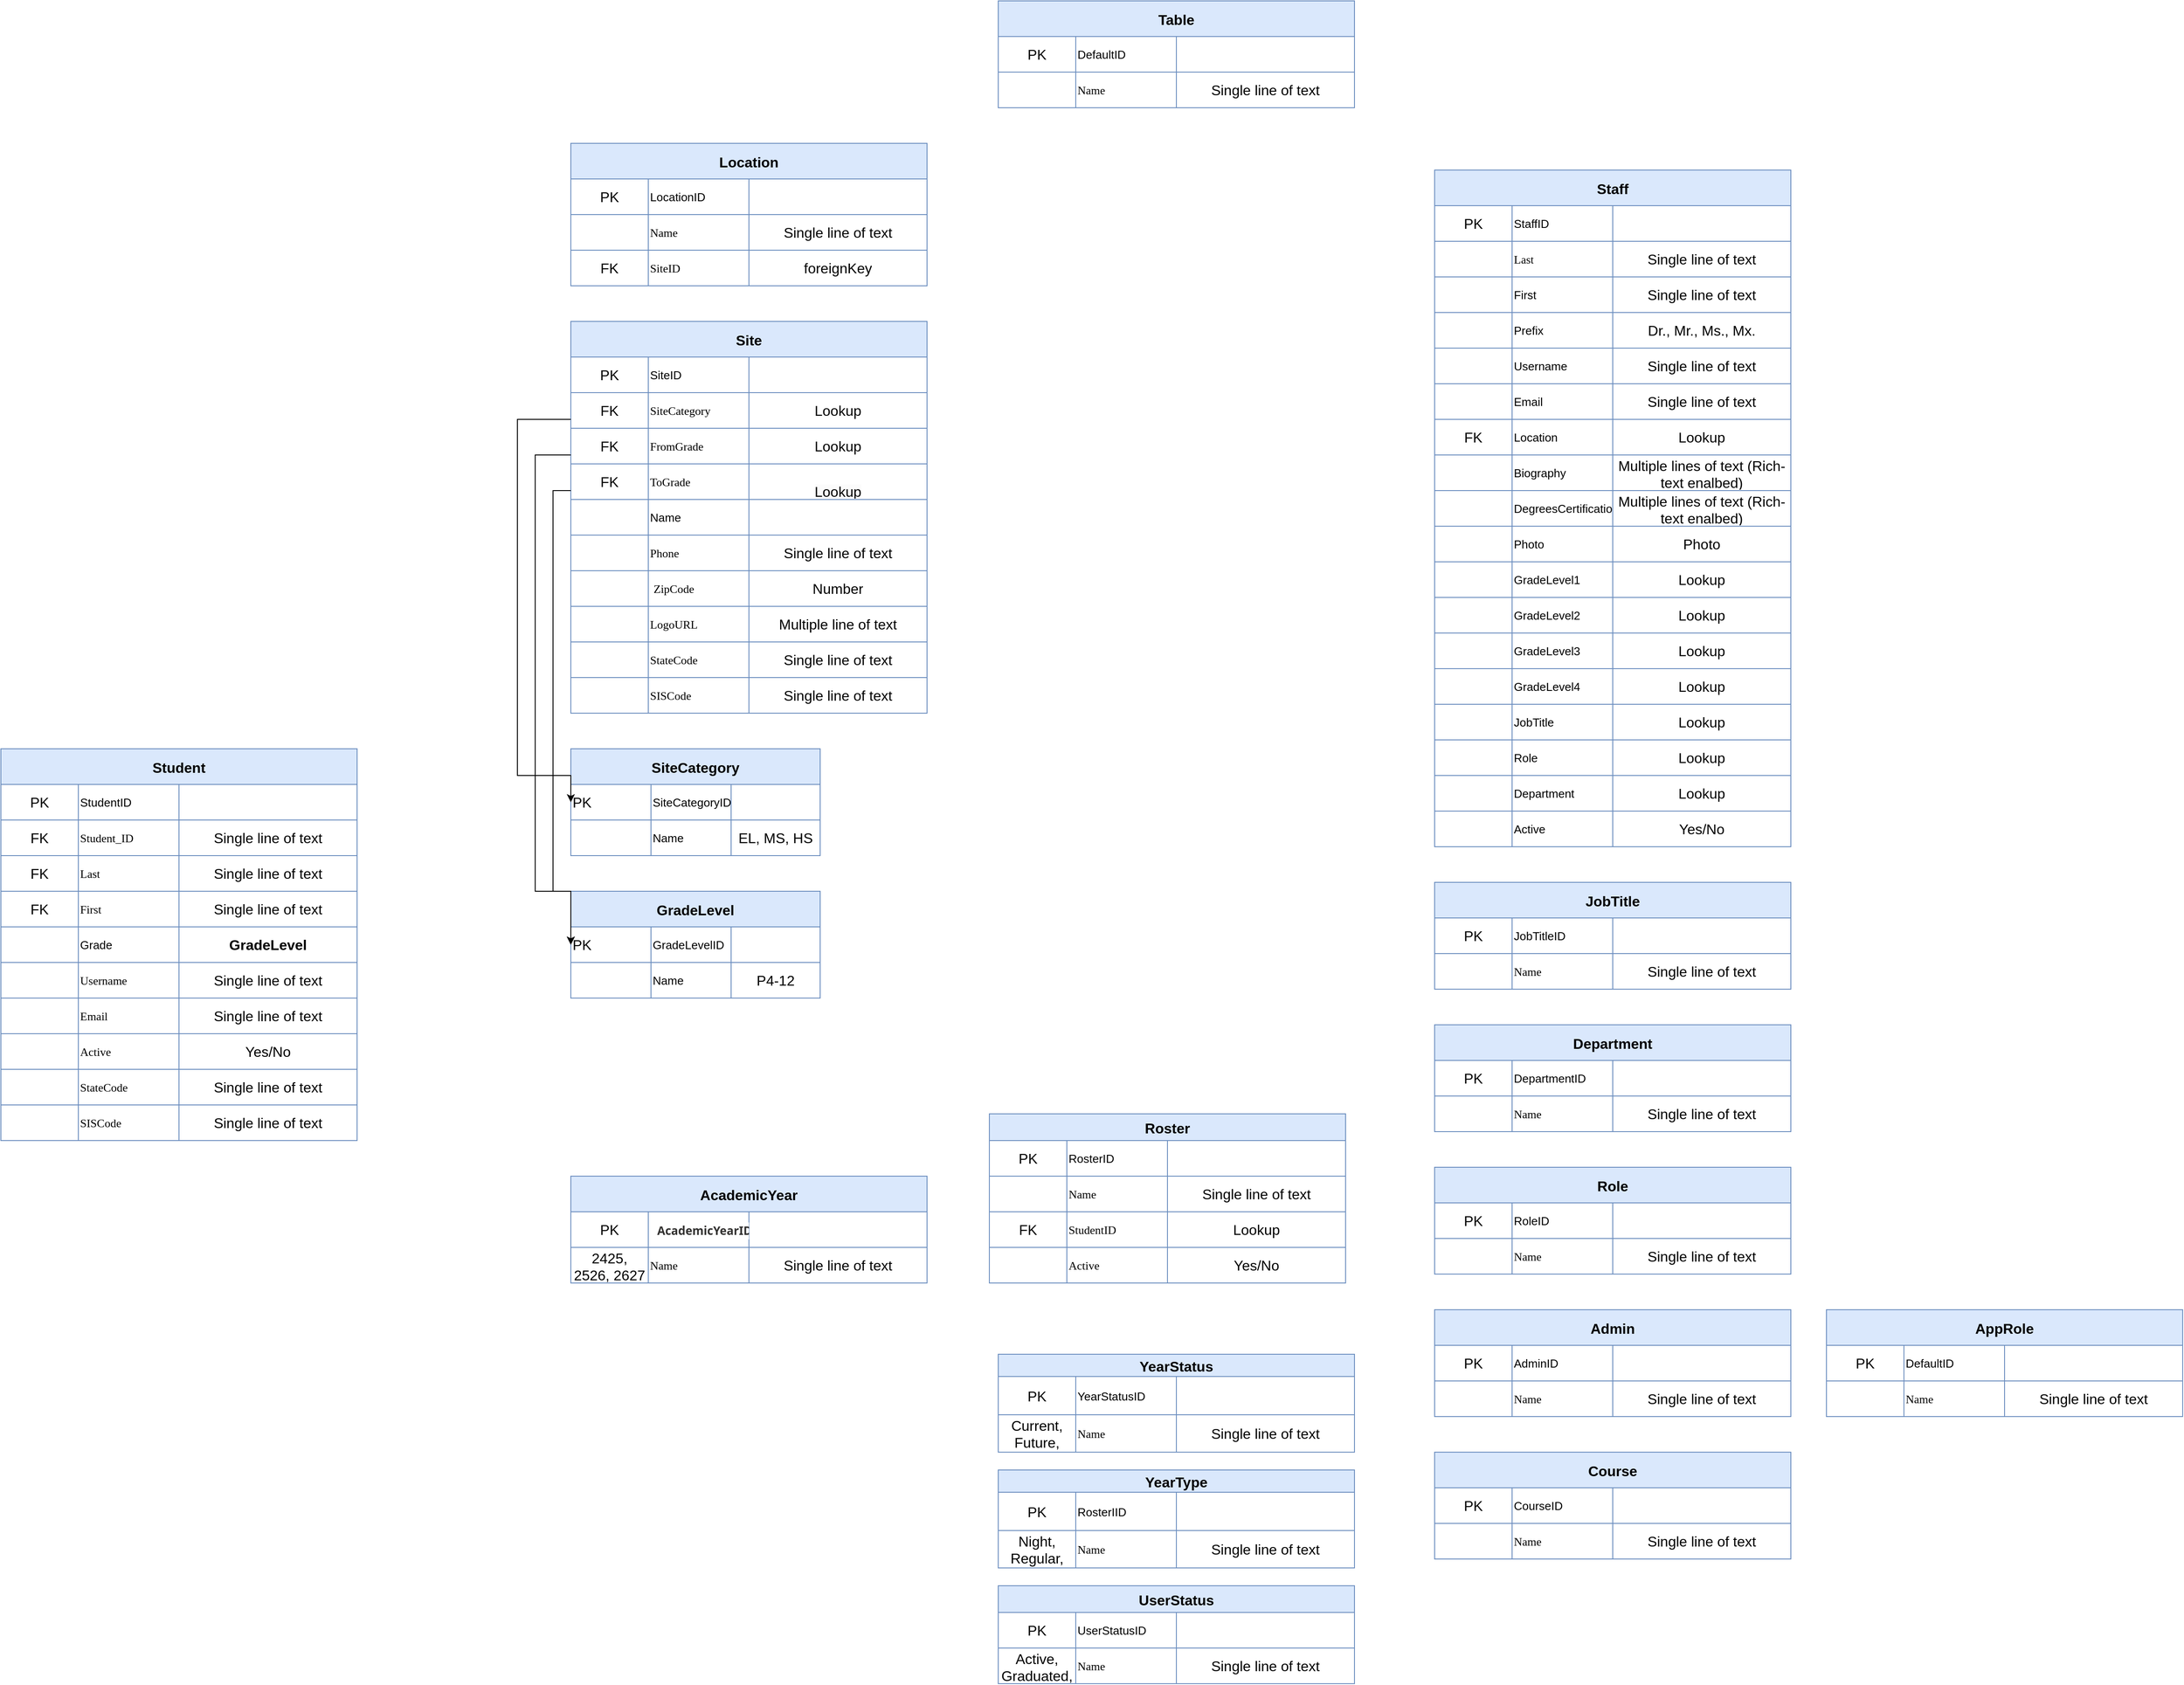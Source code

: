 <mxfile version="24.8.3">
  <diagram name="Page-1" id="2ca16b54-16f6-2749-3443-fa8db7711227">
    <mxGraphModel dx="5127" dy="5617" grid="1" gridSize="10" guides="1" tooltips="1" connect="1" arrows="1" fold="1" page="0" pageScale="1" pageWidth="1100" pageHeight="850" background="none" math="0" shadow="0">
      <root>
        <mxCell id="0" />
        <mxCell id="1" parent="0" />
        <mxCell id="gQomMeaBvaKWh9qNt1xV-3" value="Site" style="shape=table;startSize=40;container=1;collapsible=0;childLayout=tableLayout;strokeColor=#6c8ebf;fontSize=16;fontFamily=Helvetica;align=center;fontStyle=1;fillColor=#dae8fc;gradientColor=none;swimlaneFillColor=default;" vertex="1" parent="1">
          <mxGeometry x="-120" width="400.0" height="440" as="geometry" />
        </mxCell>
        <mxCell id="gQomMeaBvaKWh9qNt1xV-4" value="" style="shape=tableRow;horizontal=0;startSize=0;swimlaneHead=0;swimlaneBody=0;strokeColor=inherit;top=0;left=0;bottom=0;right=0;collapsible=0;dropTarget=0;fillColor=none;points=[[0,0.5],[1,0.5]];portConstraint=eastwest;fontSize=16;" vertex="1" parent="gQomMeaBvaKWh9qNt1xV-3">
          <mxGeometry y="40" width="400.0" height="40" as="geometry" />
        </mxCell>
        <mxCell id="gQomMeaBvaKWh9qNt1xV-5" value="PK" style="shape=partialRectangle;html=1;whiteSpace=wrap;connectable=0;strokeColor=inherit;overflow=hidden;fillColor=none;top=0;left=0;bottom=0;right=0;pointerEvents=1;fontSize=16;align=center;" vertex="1" parent="gQomMeaBvaKWh9qNt1xV-4">
          <mxGeometry width="87" height="40" as="geometry">
            <mxRectangle width="87" height="40" as="alternateBounds" />
          </mxGeometry>
        </mxCell>
        <mxCell id="gQomMeaBvaKWh9qNt1xV-6" value="SiteID" style="shape=partialRectangle;html=1;whiteSpace=wrap;connectable=0;strokeColor=inherit;overflow=hidden;fillColor=none;top=0;left=0;bottom=0;right=0;pointerEvents=1;fontSize=13;align=left;" vertex="1" parent="gQomMeaBvaKWh9qNt1xV-4">
          <mxGeometry x="87" width="113" height="40" as="geometry">
            <mxRectangle width="113" height="40" as="alternateBounds" />
          </mxGeometry>
        </mxCell>
        <mxCell id="gQomMeaBvaKWh9qNt1xV-7" value="" style="shape=partialRectangle;html=1;whiteSpace=wrap;connectable=0;strokeColor=inherit;overflow=hidden;fillColor=none;top=0;left=0;bottom=0;right=0;pointerEvents=1;fontSize=16;" vertex="1" parent="gQomMeaBvaKWh9qNt1xV-4">
          <mxGeometry x="200" width="200" height="40" as="geometry">
            <mxRectangle width="200" height="40" as="alternateBounds" />
          </mxGeometry>
        </mxCell>
        <mxCell id="gQomMeaBvaKWh9qNt1xV-132" value="" style="shape=tableRow;horizontal=0;startSize=0;swimlaneHead=0;swimlaneBody=0;strokeColor=inherit;top=0;left=0;bottom=0;right=0;collapsible=0;dropTarget=0;fillColor=none;points=[[0,0.5],[1,0.5]];portConstraint=eastwest;fontSize=16;" vertex="1" parent="gQomMeaBvaKWh9qNt1xV-3">
          <mxGeometry y="80" width="400.0" height="40" as="geometry" />
        </mxCell>
        <mxCell id="gQomMeaBvaKWh9qNt1xV-133" value="FK" style="shape=partialRectangle;html=1;whiteSpace=wrap;connectable=0;strokeColor=inherit;overflow=hidden;fillColor=none;top=0;left=0;bottom=0;right=0;pointerEvents=1;fontSize=16;" vertex="1" parent="gQomMeaBvaKWh9qNt1xV-132">
          <mxGeometry width="87" height="40" as="geometry">
            <mxRectangle width="87" height="40" as="alternateBounds" />
          </mxGeometry>
        </mxCell>
        <mxCell id="gQomMeaBvaKWh9qNt1xV-134" value="&lt;span style=&quot;font-family: Verdana; text-wrap-mode: nowrap;&quot;&gt;SiteCategory&lt;/span&gt;" style="shape=partialRectangle;html=1;whiteSpace=wrap;connectable=0;strokeColor=inherit;overflow=hidden;fillColor=none;top=0;left=0;bottom=0;right=0;pointerEvents=1;fontSize=13;align=left;" vertex="1" parent="gQomMeaBvaKWh9qNt1xV-132">
          <mxGeometry x="87" width="113" height="40" as="geometry">
            <mxRectangle width="113" height="40" as="alternateBounds" />
          </mxGeometry>
        </mxCell>
        <mxCell id="gQomMeaBvaKWh9qNt1xV-135" value="Lookup" style="shape=partialRectangle;html=1;whiteSpace=wrap;connectable=0;strokeColor=inherit;overflow=hidden;fillColor=none;top=0;left=0;bottom=0;right=0;pointerEvents=1;fontSize=16;" vertex="1" parent="gQomMeaBvaKWh9qNt1xV-132">
          <mxGeometry x="200" width="200" height="40" as="geometry">
            <mxRectangle width="200" height="40" as="alternateBounds" />
          </mxGeometry>
        </mxCell>
        <mxCell id="gQomMeaBvaKWh9qNt1xV-56" value="" style="shape=tableRow;horizontal=0;startSize=0;swimlaneHead=0;swimlaneBody=0;strokeColor=inherit;top=0;left=0;bottom=0;right=0;collapsible=0;dropTarget=0;fillColor=none;points=[[0,0.5],[1,0.5]];portConstraint=eastwest;fontSize=16;" vertex="1" parent="gQomMeaBvaKWh9qNt1xV-3">
          <mxGeometry y="120" width="400.0" height="40" as="geometry" />
        </mxCell>
        <mxCell id="gQomMeaBvaKWh9qNt1xV-57" value="FK" style="shape=partialRectangle;html=1;whiteSpace=wrap;connectable=0;strokeColor=inherit;overflow=hidden;fillColor=none;top=0;left=0;bottom=0;right=0;pointerEvents=1;fontSize=16;" vertex="1" parent="gQomMeaBvaKWh9qNt1xV-56">
          <mxGeometry width="87" height="40" as="geometry">
            <mxRectangle width="87" height="40" as="alternateBounds" />
          </mxGeometry>
        </mxCell>
        <mxCell id="gQomMeaBvaKWh9qNt1xV-58" value="&lt;span style=&quot;font-family: Verdana; font-size: 13px; text-wrap-mode: nowrap;&quot;&gt;FromGrade&lt;/span&gt;" style="shape=partialRectangle;html=1;whiteSpace=wrap;connectable=0;strokeColor=inherit;overflow=hidden;fillColor=none;top=0;left=0;bottom=0;right=0;pointerEvents=1;fontSize=13;align=left;" vertex="1" parent="gQomMeaBvaKWh9qNt1xV-56">
          <mxGeometry x="87" width="113" height="40" as="geometry">
            <mxRectangle width="113" height="40" as="alternateBounds" />
          </mxGeometry>
        </mxCell>
        <mxCell id="gQomMeaBvaKWh9qNt1xV-59" value="Lookup" style="shape=partialRectangle;html=1;whiteSpace=wrap;connectable=0;strokeColor=inherit;overflow=hidden;fillColor=none;top=0;left=0;bottom=0;right=0;pointerEvents=1;fontSize=16;" vertex="1" parent="gQomMeaBvaKWh9qNt1xV-56">
          <mxGeometry x="200" width="200" height="40" as="geometry">
            <mxRectangle width="200" height="40" as="alternateBounds" />
          </mxGeometry>
        </mxCell>
        <mxCell id="gQomMeaBvaKWh9qNt1xV-60" value="" style="shape=tableRow;horizontal=0;startSize=0;swimlaneHead=0;swimlaneBody=0;strokeColor=inherit;top=0;left=0;bottom=0;right=0;collapsible=0;dropTarget=0;fillColor=none;points=[[0,0.5],[1,0.5]];portConstraint=eastwest;fontSize=16;" vertex="1" parent="gQomMeaBvaKWh9qNt1xV-3">
          <mxGeometry y="160" width="400.0" height="40" as="geometry" />
        </mxCell>
        <mxCell id="gQomMeaBvaKWh9qNt1xV-61" value="FK" style="shape=partialRectangle;html=1;whiteSpace=wrap;connectable=0;strokeColor=inherit;overflow=hidden;fillColor=none;top=0;left=0;bottom=0;right=0;pointerEvents=1;fontSize=16;" vertex="1" parent="gQomMeaBvaKWh9qNt1xV-60">
          <mxGeometry width="87" height="40" as="geometry">
            <mxRectangle width="87" height="40" as="alternateBounds" />
          </mxGeometry>
        </mxCell>
        <mxCell id="gQomMeaBvaKWh9qNt1xV-62" value="&lt;span style=&quot;font-family: Verdana; font-size: 13px; text-wrap-mode: nowrap;&quot;&gt;ToGrade&lt;/span&gt;" style="shape=partialRectangle;html=1;whiteSpace=wrap;connectable=0;strokeColor=inherit;overflow=hidden;fillColor=none;top=0;left=0;bottom=0;right=0;pointerEvents=1;fontSize=13;align=left;" vertex="1" parent="gQomMeaBvaKWh9qNt1xV-60">
          <mxGeometry x="87" width="113" height="40" as="geometry">
            <mxRectangle width="113" height="40" as="alternateBounds" />
          </mxGeometry>
        </mxCell>
        <mxCell id="gQomMeaBvaKWh9qNt1xV-63" value="&#xa;&lt;span style=&quot;color: rgb(0, 0, 0); font-family: Helvetica; font-size: 16px; font-style: normal; font-variant-ligatures: normal; font-variant-caps: normal; font-weight: 400; letter-spacing: normal; orphans: 2; text-align: center; text-indent: 0px; text-transform: none; widows: 2; word-spacing: 0px; -webkit-text-stroke-width: 0px; white-space: normal; background-color: rgb(251, 251, 251); text-decoration-thickness: initial; text-decoration-style: initial; text-decoration-color: initial; display: inline !important; float: none;&quot;&gt;Lookup&lt;/span&gt;&#xa;&#xa;" style="shape=partialRectangle;html=1;whiteSpace=wrap;connectable=0;strokeColor=inherit;overflow=hidden;fillColor=none;top=0;left=0;bottom=0;right=0;pointerEvents=1;fontSize=16;" vertex="1" parent="gQomMeaBvaKWh9qNt1xV-60">
          <mxGeometry x="200" width="200" height="40" as="geometry">
            <mxRectangle width="200" height="40" as="alternateBounds" />
          </mxGeometry>
        </mxCell>
        <mxCell id="gQomMeaBvaKWh9qNt1xV-120" value="" style="shape=tableRow;horizontal=0;startSize=0;swimlaneHead=0;swimlaneBody=0;strokeColor=inherit;top=0;left=0;bottom=0;right=0;collapsible=0;dropTarget=0;fillColor=none;points=[[0,0.5],[1,0.5]];portConstraint=eastwest;fontSize=16;" vertex="1" parent="gQomMeaBvaKWh9qNt1xV-3">
          <mxGeometry y="200" width="400.0" height="40" as="geometry" />
        </mxCell>
        <mxCell id="gQomMeaBvaKWh9qNt1xV-121" value="" style="shape=partialRectangle;html=1;whiteSpace=wrap;connectable=0;strokeColor=inherit;overflow=hidden;fillColor=none;top=0;left=0;bottom=0;right=0;pointerEvents=1;fontSize=16;align=left;" vertex="1" parent="gQomMeaBvaKWh9qNt1xV-120">
          <mxGeometry width="87" height="40" as="geometry">
            <mxRectangle width="87" height="40" as="alternateBounds" />
          </mxGeometry>
        </mxCell>
        <mxCell id="gQomMeaBvaKWh9qNt1xV-122" value="Name" style="shape=partialRectangle;html=1;whiteSpace=wrap;connectable=0;strokeColor=inherit;overflow=hidden;fillColor=none;top=0;left=0;bottom=0;right=0;pointerEvents=1;fontSize=13;align=left;" vertex="1" parent="gQomMeaBvaKWh9qNt1xV-120">
          <mxGeometry x="87" width="113" height="40" as="geometry">
            <mxRectangle width="113" height="40" as="alternateBounds" />
          </mxGeometry>
        </mxCell>
        <mxCell id="gQomMeaBvaKWh9qNt1xV-123" value="" style="shape=partialRectangle;html=1;whiteSpace=wrap;connectable=0;strokeColor=inherit;overflow=hidden;fillColor=none;top=0;left=0;bottom=0;right=0;pointerEvents=1;fontSize=16;" vertex="1" parent="gQomMeaBvaKWh9qNt1xV-120">
          <mxGeometry x="200" width="200" height="40" as="geometry">
            <mxRectangle width="200" height="40" as="alternateBounds" />
          </mxGeometry>
        </mxCell>
        <mxCell id="gQomMeaBvaKWh9qNt1xV-36" value="" style="shape=tableRow;horizontal=0;startSize=0;swimlaneHead=0;swimlaneBody=0;strokeColor=inherit;top=0;left=0;bottom=0;right=0;collapsible=0;dropTarget=0;fillColor=none;points=[[0,0.5],[1,0.5]];portConstraint=eastwest;fontSize=16;" vertex="1" parent="gQomMeaBvaKWh9qNt1xV-3">
          <mxGeometry y="240" width="400.0" height="40" as="geometry" />
        </mxCell>
        <mxCell id="gQomMeaBvaKWh9qNt1xV-37" value="" style="shape=partialRectangle;html=1;whiteSpace=wrap;connectable=0;strokeColor=inherit;overflow=hidden;fillColor=none;top=0;left=0;bottom=0;right=0;pointerEvents=1;fontSize=16;" vertex="1" parent="gQomMeaBvaKWh9qNt1xV-36">
          <mxGeometry width="87" height="40" as="geometry">
            <mxRectangle width="87" height="40" as="alternateBounds" />
          </mxGeometry>
        </mxCell>
        <mxCell id="gQomMeaBvaKWh9qNt1xV-38" value="&lt;span style=&quot;font-family: Verdana; font-size: 13px; text-wrap-mode: nowrap;&quot;&gt;Phone&lt;/span&gt;" style="shape=partialRectangle;html=1;whiteSpace=wrap;connectable=0;strokeColor=inherit;overflow=hidden;fillColor=none;top=0;left=0;bottom=0;right=0;pointerEvents=1;fontSize=13;align=left;" vertex="1" parent="gQomMeaBvaKWh9qNt1xV-36">
          <mxGeometry x="87" width="113" height="40" as="geometry">
            <mxRectangle width="113" height="40" as="alternateBounds" />
          </mxGeometry>
        </mxCell>
        <mxCell id="gQomMeaBvaKWh9qNt1xV-39" value="Single line of text" style="shape=partialRectangle;html=1;whiteSpace=wrap;connectable=0;strokeColor=inherit;overflow=hidden;fillColor=none;top=0;left=0;bottom=0;right=0;pointerEvents=1;fontSize=16;" vertex="1" parent="gQomMeaBvaKWh9qNt1xV-36">
          <mxGeometry x="200" width="200" height="40" as="geometry">
            <mxRectangle width="200" height="40" as="alternateBounds" />
          </mxGeometry>
        </mxCell>
        <mxCell id="gQomMeaBvaKWh9qNt1xV-40" value="" style="shape=tableRow;horizontal=0;startSize=0;swimlaneHead=0;swimlaneBody=0;strokeColor=inherit;top=0;left=0;bottom=0;right=0;collapsible=0;dropTarget=0;fillColor=none;points=[[0,0.5],[1,0.5]];portConstraint=eastwest;fontSize=16;" vertex="1" parent="gQomMeaBvaKWh9qNt1xV-3">
          <mxGeometry y="280" width="400.0" height="40" as="geometry" />
        </mxCell>
        <mxCell id="gQomMeaBvaKWh9qNt1xV-41" value="" style="shape=partialRectangle;html=1;whiteSpace=wrap;connectable=0;strokeColor=inherit;overflow=hidden;fillColor=none;top=0;left=0;bottom=0;right=0;pointerEvents=1;fontSize=16;" vertex="1" parent="gQomMeaBvaKWh9qNt1xV-40">
          <mxGeometry width="87" height="40" as="geometry">
            <mxRectangle width="87" height="40" as="alternateBounds" />
          </mxGeometry>
        </mxCell>
        <mxCell id="gQomMeaBvaKWh9qNt1xV-42" value="&lt;table style=&quot;font-family: Verdana; font-size: 13px; text-wrap-mode: nowrap; width: 233.562px;&quot; cellpadding=&quot;2&quot; cellspacing=&quot;0&quot;&gt;&lt;tbody style=&quot;font-size: 13px;&quot;&gt;&lt;tr style=&quot;font-size: 13px;&quot;&gt;&lt;td style=&quot;font-size: 13px;&quot;&gt;&lt;table style=&quot;font-size: 13px; width: 210px;&quot; cellpadding=&quot;2&quot; cellspacing=&quot;0&quot;&gt;&lt;tbody style=&quot;font-size: 13px;&quot;&gt;&lt;tr style=&quot;font-size: 13px;&quot;&gt;&lt;td style=&quot;font-size: 13px;&quot;&gt;ZipCode&lt;/td&gt;&lt;/tr&gt;&lt;/tbody&gt;&lt;/table&gt;&lt;/td&gt;&lt;/tr&gt;&lt;/tbody&gt;&lt;/table&gt;" style="shape=partialRectangle;html=1;whiteSpace=wrap;connectable=0;strokeColor=inherit;overflow=hidden;fillColor=none;top=0;left=0;bottom=0;right=0;pointerEvents=1;fontSize=13;align=left;" vertex="1" parent="gQomMeaBvaKWh9qNt1xV-40">
          <mxGeometry x="87" width="113" height="40" as="geometry">
            <mxRectangle width="113" height="40" as="alternateBounds" />
          </mxGeometry>
        </mxCell>
        <mxCell id="gQomMeaBvaKWh9qNt1xV-43" value="Number" style="shape=partialRectangle;html=1;whiteSpace=wrap;connectable=0;strokeColor=inherit;overflow=hidden;fillColor=none;top=0;left=0;bottom=0;right=0;pointerEvents=1;fontSize=16;" vertex="1" parent="gQomMeaBvaKWh9qNt1xV-40">
          <mxGeometry x="200" width="200" height="40" as="geometry">
            <mxRectangle width="200" height="40" as="alternateBounds" />
          </mxGeometry>
        </mxCell>
        <mxCell id="gQomMeaBvaKWh9qNt1xV-12" value="" style="shape=tableRow;horizontal=0;startSize=0;swimlaneHead=0;swimlaneBody=0;strokeColor=inherit;top=0;left=0;bottom=0;right=0;collapsible=0;dropTarget=0;fillColor=none;points=[[0,0.5],[1,0.5]];portConstraint=eastwest;fontSize=16;" vertex="1" parent="gQomMeaBvaKWh9qNt1xV-3">
          <mxGeometry y="320" width="400.0" height="40" as="geometry" />
        </mxCell>
        <mxCell id="gQomMeaBvaKWh9qNt1xV-13" value="" style="shape=partialRectangle;html=1;whiteSpace=wrap;connectable=0;strokeColor=inherit;overflow=hidden;fillColor=none;top=0;left=0;bottom=0;right=0;pointerEvents=1;fontSize=16;" vertex="1" parent="gQomMeaBvaKWh9qNt1xV-12">
          <mxGeometry width="87" height="40" as="geometry">
            <mxRectangle width="87" height="40" as="alternateBounds" />
          </mxGeometry>
        </mxCell>
        <mxCell id="gQomMeaBvaKWh9qNt1xV-14" value="&lt;span style=&quot;font-family: Verdana; font-size: 13px; text-wrap-mode: nowrap;&quot;&gt;LogoURL&lt;/span&gt;" style="shape=partialRectangle;html=1;whiteSpace=wrap;connectable=0;strokeColor=inherit;overflow=hidden;fillColor=none;top=0;left=0;bottom=0;right=0;pointerEvents=1;fontSize=13;align=left;" vertex="1" parent="gQomMeaBvaKWh9qNt1xV-12">
          <mxGeometry x="87" width="113" height="40" as="geometry">
            <mxRectangle width="113" height="40" as="alternateBounds" />
          </mxGeometry>
        </mxCell>
        <mxCell id="gQomMeaBvaKWh9qNt1xV-15" value="Multiple line of text" style="shape=partialRectangle;html=1;whiteSpace=wrap;connectable=0;strokeColor=inherit;overflow=hidden;fillColor=none;top=0;left=0;bottom=0;right=0;pointerEvents=1;fontSize=16;" vertex="1" parent="gQomMeaBvaKWh9qNt1xV-12">
          <mxGeometry x="200" width="200" height="40" as="geometry">
            <mxRectangle width="200" height="40" as="alternateBounds" />
          </mxGeometry>
        </mxCell>
        <mxCell id="gQomMeaBvaKWh9qNt1xV-48" value="" style="shape=tableRow;horizontal=0;startSize=0;swimlaneHead=0;swimlaneBody=0;strokeColor=inherit;top=0;left=0;bottom=0;right=0;collapsible=0;dropTarget=0;fillColor=none;points=[[0,0.5],[1,0.5]];portConstraint=eastwest;fontSize=16;" vertex="1" parent="gQomMeaBvaKWh9qNt1xV-3">
          <mxGeometry y="360" width="400.0" height="40" as="geometry" />
        </mxCell>
        <mxCell id="gQomMeaBvaKWh9qNt1xV-49" value="" style="shape=partialRectangle;html=1;whiteSpace=wrap;connectable=0;strokeColor=inherit;overflow=hidden;fillColor=none;top=0;left=0;bottom=0;right=0;pointerEvents=1;fontSize=16;" vertex="1" parent="gQomMeaBvaKWh9qNt1xV-48">
          <mxGeometry width="87" height="40" as="geometry">
            <mxRectangle width="87" height="40" as="alternateBounds" />
          </mxGeometry>
        </mxCell>
        <mxCell id="gQomMeaBvaKWh9qNt1xV-50" value="&lt;span style=&quot;font-family: Verdana; font-size: 13px; text-wrap-mode: nowrap;&quot;&gt;StateCode&lt;/span&gt;" style="shape=partialRectangle;html=1;whiteSpace=wrap;connectable=0;strokeColor=inherit;overflow=hidden;fillColor=none;top=0;left=0;bottom=0;right=0;pointerEvents=1;fontSize=13;align=left;" vertex="1" parent="gQomMeaBvaKWh9qNt1xV-48">
          <mxGeometry x="87" width="113" height="40" as="geometry">
            <mxRectangle width="113" height="40" as="alternateBounds" />
          </mxGeometry>
        </mxCell>
        <mxCell id="gQomMeaBvaKWh9qNt1xV-51" value="Single line of text" style="shape=partialRectangle;html=1;whiteSpace=wrap;connectable=0;strokeColor=inherit;overflow=hidden;fillColor=none;top=0;left=0;bottom=0;right=0;pointerEvents=1;fontSize=16;" vertex="1" parent="gQomMeaBvaKWh9qNt1xV-48">
          <mxGeometry x="200" width="200" height="40" as="geometry">
            <mxRectangle width="200" height="40" as="alternateBounds" />
          </mxGeometry>
        </mxCell>
        <mxCell id="gQomMeaBvaKWh9qNt1xV-52" value="" style="shape=tableRow;horizontal=0;startSize=0;swimlaneHead=0;swimlaneBody=0;strokeColor=inherit;top=0;left=0;bottom=0;right=0;collapsible=0;dropTarget=0;fillColor=none;points=[[0,0.5],[1,0.5]];portConstraint=eastwest;fontSize=16;" vertex="1" parent="gQomMeaBvaKWh9qNt1xV-3">
          <mxGeometry y="400" width="400.0" height="40" as="geometry" />
        </mxCell>
        <mxCell id="gQomMeaBvaKWh9qNt1xV-53" value="" style="shape=partialRectangle;html=1;whiteSpace=wrap;connectable=0;strokeColor=inherit;overflow=hidden;fillColor=none;top=0;left=0;bottom=0;right=0;pointerEvents=1;fontSize=16;" vertex="1" parent="gQomMeaBvaKWh9qNt1xV-52">
          <mxGeometry width="87" height="40" as="geometry">
            <mxRectangle width="87" height="40" as="alternateBounds" />
          </mxGeometry>
        </mxCell>
        <mxCell id="gQomMeaBvaKWh9qNt1xV-54" value="&lt;span style=&quot;font-family: Verdana; font-size: 13px; text-wrap-mode: nowrap;&quot;&gt;SISCode&lt;/span&gt;" style="shape=partialRectangle;html=1;whiteSpace=wrap;connectable=0;strokeColor=inherit;overflow=hidden;fillColor=none;top=0;left=0;bottom=0;right=0;pointerEvents=1;fontSize=13;align=left;" vertex="1" parent="gQomMeaBvaKWh9qNt1xV-52">
          <mxGeometry x="87" width="113" height="40" as="geometry">
            <mxRectangle width="113" height="40" as="alternateBounds" />
          </mxGeometry>
        </mxCell>
        <mxCell id="gQomMeaBvaKWh9qNt1xV-55" value="Single line of text" style="shape=partialRectangle;html=1;whiteSpace=wrap;connectable=0;strokeColor=inherit;overflow=hidden;fillColor=none;top=0;left=0;bottom=0;right=0;pointerEvents=1;fontSize=16;" vertex="1" parent="gQomMeaBvaKWh9qNt1xV-52">
          <mxGeometry x="200" width="200" height="40" as="geometry">
            <mxRectangle width="200" height="40" as="alternateBounds" />
          </mxGeometry>
        </mxCell>
        <mxCell id="gQomMeaBvaKWh9qNt1xV-79" value="GradeLevel" style="shape=table;startSize=40;container=1;collapsible=0;childLayout=tableLayout;strokeColor=#6c8ebf;fontSize=16;fontFamily=Helvetica;align=center;fontStyle=1;fillColor=#dae8fc;gradientColor=none;swimlaneFillColor=default;" vertex="1" parent="1">
          <mxGeometry x="-120" y="640" width="280" height="120" as="geometry" />
        </mxCell>
        <mxCell id="gQomMeaBvaKWh9qNt1xV-80" value="" style="shape=tableRow;horizontal=0;startSize=0;swimlaneHead=0;swimlaneBody=0;strokeColor=inherit;top=0;left=0;bottom=0;right=0;collapsible=0;dropTarget=0;fillColor=none;points=[[0,0.5],[1,0.5]];portConstraint=eastwest;fontSize=16;" vertex="1" parent="gQomMeaBvaKWh9qNt1xV-79">
          <mxGeometry y="40" width="280" height="40" as="geometry" />
        </mxCell>
        <mxCell id="gQomMeaBvaKWh9qNt1xV-81" value="PK" style="shape=partialRectangle;html=1;whiteSpace=wrap;connectable=0;strokeColor=inherit;overflow=hidden;fillColor=none;top=0;left=0;bottom=0;right=0;pointerEvents=1;fontSize=16;align=left;" vertex="1" parent="gQomMeaBvaKWh9qNt1xV-80">
          <mxGeometry width="90" height="40" as="geometry">
            <mxRectangle width="90" height="40" as="alternateBounds" />
          </mxGeometry>
        </mxCell>
        <mxCell id="gQomMeaBvaKWh9qNt1xV-82" value="GradeLevelID" style="shape=partialRectangle;html=1;whiteSpace=wrap;connectable=0;strokeColor=inherit;overflow=hidden;fillColor=none;top=0;left=0;bottom=0;right=0;pointerEvents=1;fontSize=13;align=left;" vertex="1" parent="gQomMeaBvaKWh9qNt1xV-80">
          <mxGeometry x="90" width="90" height="40" as="geometry">
            <mxRectangle width="90" height="40" as="alternateBounds" />
          </mxGeometry>
        </mxCell>
        <mxCell id="gQomMeaBvaKWh9qNt1xV-83" value="" style="shape=partialRectangle;html=1;whiteSpace=wrap;connectable=0;strokeColor=inherit;overflow=hidden;fillColor=none;top=0;left=0;bottom=0;right=0;pointerEvents=1;fontSize=16;" vertex="1" parent="gQomMeaBvaKWh9qNt1xV-80">
          <mxGeometry x="180" width="100" height="40" as="geometry">
            <mxRectangle width="100" height="40" as="alternateBounds" />
          </mxGeometry>
        </mxCell>
        <mxCell id="gQomMeaBvaKWh9qNt1xV-84" value="" style="shape=tableRow;horizontal=0;startSize=0;swimlaneHead=0;swimlaneBody=0;strokeColor=inherit;top=0;left=0;bottom=0;right=0;collapsible=0;dropTarget=0;fillColor=none;points=[[0,0.5],[1,0.5]];portConstraint=eastwest;fontSize=16;" vertex="1" parent="gQomMeaBvaKWh9qNt1xV-79">
          <mxGeometry y="80" width="280" height="40" as="geometry" />
        </mxCell>
        <mxCell id="gQomMeaBvaKWh9qNt1xV-85" value="" style="shape=partialRectangle;html=1;whiteSpace=wrap;connectable=0;strokeColor=inherit;overflow=hidden;fillColor=none;top=0;left=0;bottom=0;right=0;pointerEvents=1;fontSize=16;" vertex="1" parent="gQomMeaBvaKWh9qNt1xV-84">
          <mxGeometry width="90" height="40" as="geometry">
            <mxRectangle width="90" height="40" as="alternateBounds" />
          </mxGeometry>
        </mxCell>
        <mxCell id="gQomMeaBvaKWh9qNt1xV-86" value="Name" style="shape=partialRectangle;html=1;whiteSpace=wrap;connectable=0;strokeColor=inherit;overflow=hidden;fillColor=none;top=0;left=0;bottom=0;right=0;pointerEvents=1;fontSize=13;align=left;" vertex="1" parent="gQomMeaBvaKWh9qNt1xV-84">
          <mxGeometry x="90" width="90" height="40" as="geometry">
            <mxRectangle width="90" height="40" as="alternateBounds" />
          </mxGeometry>
        </mxCell>
        <mxCell id="gQomMeaBvaKWh9qNt1xV-87" value="P4-12" style="shape=partialRectangle;html=1;whiteSpace=wrap;connectable=0;strokeColor=inherit;overflow=hidden;fillColor=none;top=0;left=0;bottom=0;right=0;pointerEvents=1;fontSize=16;" vertex="1" parent="gQomMeaBvaKWh9qNt1xV-84">
          <mxGeometry x="180" width="100" height="40" as="geometry">
            <mxRectangle width="100" height="40" as="alternateBounds" />
          </mxGeometry>
        </mxCell>
        <mxCell id="gQomMeaBvaKWh9qNt1xV-137" value="SiteCategory" style="shape=table;startSize=40;container=1;collapsible=0;childLayout=tableLayout;strokeColor=#6c8ebf;fontSize=16;fontFamily=Helvetica;align=center;fontStyle=1;fillColor=#dae8fc;gradientColor=none;swimlaneFillColor=default;" vertex="1" parent="1">
          <mxGeometry x="-120" y="480" width="280" height="120" as="geometry" />
        </mxCell>
        <mxCell id="gQomMeaBvaKWh9qNt1xV-138" value="" style="shape=tableRow;horizontal=0;startSize=0;swimlaneHead=0;swimlaneBody=0;strokeColor=inherit;top=0;left=0;bottom=0;right=0;collapsible=0;dropTarget=0;fillColor=none;points=[[0,0.5],[1,0.5]];portConstraint=eastwest;fontSize=16;" vertex="1" parent="gQomMeaBvaKWh9qNt1xV-137">
          <mxGeometry y="40" width="280" height="40" as="geometry" />
        </mxCell>
        <mxCell id="gQomMeaBvaKWh9qNt1xV-139" value="PK" style="shape=partialRectangle;html=1;whiteSpace=wrap;connectable=0;strokeColor=inherit;overflow=hidden;fillColor=none;top=0;left=0;bottom=0;right=0;pointerEvents=1;fontSize=16;align=left;" vertex="1" parent="gQomMeaBvaKWh9qNt1xV-138">
          <mxGeometry width="90" height="40" as="geometry">
            <mxRectangle width="90" height="40" as="alternateBounds" />
          </mxGeometry>
        </mxCell>
        <mxCell id="gQomMeaBvaKWh9qNt1xV-140" value="SiteCategoryID" style="shape=partialRectangle;html=1;whiteSpace=wrap;connectable=0;strokeColor=inherit;overflow=hidden;fillColor=none;top=0;left=0;bottom=0;right=0;pointerEvents=1;fontSize=13;align=left;" vertex="1" parent="gQomMeaBvaKWh9qNt1xV-138">
          <mxGeometry x="90" width="90" height="40" as="geometry">
            <mxRectangle width="90" height="40" as="alternateBounds" />
          </mxGeometry>
        </mxCell>
        <mxCell id="gQomMeaBvaKWh9qNt1xV-141" value="" style="shape=partialRectangle;html=1;whiteSpace=wrap;connectable=0;strokeColor=inherit;overflow=hidden;fillColor=none;top=0;left=0;bottom=0;right=0;pointerEvents=1;fontSize=16;" vertex="1" parent="gQomMeaBvaKWh9qNt1xV-138">
          <mxGeometry x="180" width="100" height="40" as="geometry">
            <mxRectangle width="100" height="40" as="alternateBounds" />
          </mxGeometry>
        </mxCell>
        <mxCell id="gQomMeaBvaKWh9qNt1xV-142" value="" style="shape=tableRow;horizontal=0;startSize=0;swimlaneHead=0;swimlaneBody=0;strokeColor=inherit;top=0;left=0;bottom=0;right=0;collapsible=0;dropTarget=0;fillColor=none;points=[[0,0.5],[1,0.5]];portConstraint=eastwest;fontSize=16;" vertex="1" parent="gQomMeaBvaKWh9qNt1xV-137">
          <mxGeometry y="80" width="280" height="40" as="geometry" />
        </mxCell>
        <mxCell id="gQomMeaBvaKWh9qNt1xV-143" value="" style="shape=partialRectangle;html=1;whiteSpace=wrap;connectable=0;strokeColor=inherit;overflow=hidden;fillColor=none;top=0;left=0;bottom=0;right=0;pointerEvents=1;fontSize=16;" vertex="1" parent="gQomMeaBvaKWh9qNt1xV-142">
          <mxGeometry width="90" height="40" as="geometry">
            <mxRectangle width="90" height="40" as="alternateBounds" />
          </mxGeometry>
        </mxCell>
        <mxCell id="gQomMeaBvaKWh9qNt1xV-144" value="Name" style="shape=partialRectangle;html=1;whiteSpace=wrap;connectable=0;strokeColor=inherit;overflow=hidden;fillColor=none;top=0;left=0;bottom=0;right=0;pointerEvents=1;fontSize=13;align=left;" vertex="1" parent="gQomMeaBvaKWh9qNt1xV-142">
          <mxGeometry x="90" width="90" height="40" as="geometry">
            <mxRectangle width="90" height="40" as="alternateBounds" />
          </mxGeometry>
        </mxCell>
        <mxCell id="gQomMeaBvaKWh9qNt1xV-145" value="EL, MS, HS" style="shape=partialRectangle;html=1;whiteSpace=wrap;connectable=0;strokeColor=inherit;overflow=hidden;fillColor=none;top=0;left=0;bottom=0;right=0;pointerEvents=1;fontSize=16;" vertex="1" parent="gQomMeaBvaKWh9qNt1xV-142">
          <mxGeometry x="180" width="100" height="40" as="geometry">
            <mxRectangle width="100" height="40" as="alternateBounds" />
          </mxGeometry>
        </mxCell>
        <mxCell id="gQomMeaBvaKWh9qNt1xV-147" style="edgeStyle=orthogonalEdgeStyle;rounded=0;orthogonalLoop=1;jettySize=auto;html=1;entryX=0;entryY=0.5;entryDx=0;entryDy=0;" edge="1" parent="1" source="gQomMeaBvaKWh9qNt1xV-132" target="gQomMeaBvaKWh9qNt1xV-138">
          <mxGeometry relative="1" as="geometry">
            <Array as="points">
              <mxPoint x="-180" y="110" />
              <mxPoint x="-180" y="510" />
            </Array>
          </mxGeometry>
        </mxCell>
        <mxCell id="gQomMeaBvaKWh9qNt1xV-152" style="edgeStyle=orthogonalEdgeStyle;rounded=0;orthogonalLoop=1;jettySize=auto;html=1;entryX=0;entryY=0.5;entryDx=0;entryDy=0;" edge="1" parent="1" source="gQomMeaBvaKWh9qNt1xV-56" target="gQomMeaBvaKWh9qNt1xV-80">
          <mxGeometry relative="1" as="geometry">
            <Array as="points">
              <mxPoint x="-160" y="150" />
              <mxPoint x="-160" y="640" />
            </Array>
          </mxGeometry>
        </mxCell>
        <mxCell id="gQomMeaBvaKWh9qNt1xV-155" style="edgeStyle=orthogonalEdgeStyle;rounded=0;orthogonalLoop=1;jettySize=auto;html=1;entryX=0;entryY=0.5;entryDx=0;entryDy=0;" edge="1" parent="1" source="gQomMeaBvaKWh9qNt1xV-60" target="gQomMeaBvaKWh9qNt1xV-80">
          <mxGeometry relative="1" as="geometry">
            <Array as="points">
              <mxPoint x="-140" y="190" />
              <mxPoint x="-140" y="640" />
            </Array>
          </mxGeometry>
        </mxCell>
        <mxCell id="gQomMeaBvaKWh9qNt1xV-157" value="Student" style="shape=table;startSize=40;container=1;collapsible=0;childLayout=tableLayout;strokeColor=#6c8ebf;fontSize=16;fontFamily=Helvetica;align=center;fontStyle=1;fillColor=#dae8fc;gradientColor=none;swimlaneFillColor=default;" vertex="1" parent="1">
          <mxGeometry x="-760" y="480" width="400.0" height="440" as="geometry" />
        </mxCell>
        <mxCell id="gQomMeaBvaKWh9qNt1xV-158" value="" style="shape=tableRow;horizontal=0;startSize=0;swimlaneHead=0;swimlaneBody=0;strokeColor=inherit;top=0;left=0;bottom=0;right=0;collapsible=0;dropTarget=0;fillColor=none;points=[[0,0.5],[1,0.5]];portConstraint=eastwest;fontSize=16;" vertex="1" parent="gQomMeaBvaKWh9qNt1xV-157">
          <mxGeometry y="40" width="400.0" height="40" as="geometry" />
        </mxCell>
        <mxCell id="gQomMeaBvaKWh9qNt1xV-159" value="PK" style="shape=partialRectangle;html=1;whiteSpace=wrap;connectable=0;strokeColor=inherit;overflow=hidden;fillColor=none;top=0;left=0;bottom=0;right=0;pointerEvents=1;fontSize=16;align=center;" vertex="1" parent="gQomMeaBvaKWh9qNt1xV-158">
          <mxGeometry width="87" height="40" as="geometry">
            <mxRectangle width="87" height="40" as="alternateBounds" />
          </mxGeometry>
        </mxCell>
        <mxCell id="gQomMeaBvaKWh9qNt1xV-160" value="StudentID" style="shape=partialRectangle;html=1;whiteSpace=wrap;connectable=0;strokeColor=inherit;overflow=hidden;fillColor=none;top=0;left=0;bottom=0;right=0;pointerEvents=1;fontSize=13;align=left;" vertex="1" parent="gQomMeaBvaKWh9qNt1xV-158">
          <mxGeometry x="87" width="113" height="40" as="geometry">
            <mxRectangle width="113" height="40" as="alternateBounds" />
          </mxGeometry>
        </mxCell>
        <mxCell id="gQomMeaBvaKWh9qNt1xV-161" value="" style="shape=partialRectangle;html=1;whiteSpace=wrap;connectable=0;strokeColor=inherit;overflow=hidden;fillColor=none;top=0;left=0;bottom=0;right=0;pointerEvents=1;fontSize=16;" vertex="1" parent="gQomMeaBvaKWh9qNt1xV-158">
          <mxGeometry x="200" width="200" height="40" as="geometry">
            <mxRectangle width="200" height="40" as="alternateBounds" />
          </mxGeometry>
        </mxCell>
        <mxCell id="gQomMeaBvaKWh9qNt1xV-162" value="" style="shape=tableRow;horizontal=0;startSize=0;swimlaneHead=0;swimlaneBody=0;strokeColor=inherit;top=0;left=0;bottom=0;right=0;collapsible=0;dropTarget=0;fillColor=none;points=[[0,0.5],[1,0.5]];portConstraint=eastwest;fontSize=16;" vertex="1" parent="gQomMeaBvaKWh9qNt1xV-157">
          <mxGeometry y="80" width="400.0" height="40" as="geometry" />
        </mxCell>
        <mxCell id="gQomMeaBvaKWh9qNt1xV-163" value="FK" style="shape=partialRectangle;html=1;whiteSpace=wrap;connectable=0;strokeColor=inherit;overflow=hidden;fillColor=none;top=0;left=0;bottom=0;right=0;pointerEvents=1;fontSize=16;" vertex="1" parent="gQomMeaBvaKWh9qNt1xV-162">
          <mxGeometry width="87" height="40" as="geometry">
            <mxRectangle width="87" height="40" as="alternateBounds" />
          </mxGeometry>
        </mxCell>
        <mxCell id="gQomMeaBvaKWh9qNt1xV-164" value="&lt;span style=&quot;font-family: Verdana; text-wrap-mode: nowrap;&quot;&gt;Student_ID&lt;/span&gt;" style="shape=partialRectangle;html=1;whiteSpace=wrap;connectable=0;strokeColor=inherit;overflow=hidden;fillColor=none;top=0;left=0;bottom=0;right=0;pointerEvents=1;fontSize=13;align=left;" vertex="1" parent="gQomMeaBvaKWh9qNt1xV-162">
          <mxGeometry x="87" width="113" height="40" as="geometry">
            <mxRectangle width="113" height="40" as="alternateBounds" />
          </mxGeometry>
        </mxCell>
        <mxCell id="gQomMeaBvaKWh9qNt1xV-165" value="Single line of text" style="shape=partialRectangle;html=1;whiteSpace=wrap;connectable=0;strokeColor=inherit;overflow=hidden;fillColor=none;top=0;left=0;bottom=0;right=0;pointerEvents=1;fontSize=16;" vertex="1" parent="gQomMeaBvaKWh9qNt1xV-162">
          <mxGeometry x="200" width="200" height="40" as="geometry">
            <mxRectangle width="200" height="40" as="alternateBounds" />
          </mxGeometry>
        </mxCell>
        <mxCell id="gQomMeaBvaKWh9qNt1xV-166" value="" style="shape=tableRow;horizontal=0;startSize=0;swimlaneHead=0;swimlaneBody=0;strokeColor=inherit;top=0;left=0;bottom=0;right=0;collapsible=0;dropTarget=0;fillColor=none;points=[[0,0.5],[1,0.5]];portConstraint=eastwest;fontSize=16;" vertex="1" parent="gQomMeaBvaKWh9qNt1xV-157">
          <mxGeometry y="120" width="400.0" height="40" as="geometry" />
        </mxCell>
        <mxCell id="gQomMeaBvaKWh9qNt1xV-167" value="FK" style="shape=partialRectangle;html=1;whiteSpace=wrap;connectable=0;strokeColor=inherit;overflow=hidden;fillColor=none;top=0;left=0;bottom=0;right=0;pointerEvents=1;fontSize=16;" vertex="1" parent="gQomMeaBvaKWh9qNt1xV-166">
          <mxGeometry width="87" height="40" as="geometry">
            <mxRectangle width="87" height="40" as="alternateBounds" />
          </mxGeometry>
        </mxCell>
        <mxCell id="gQomMeaBvaKWh9qNt1xV-168" value="&lt;span style=&quot;font-family: Verdana; font-size: 13px; text-wrap-mode: nowrap;&quot;&gt;Last&lt;/span&gt;" style="shape=partialRectangle;html=1;whiteSpace=wrap;connectable=0;strokeColor=inherit;overflow=hidden;fillColor=none;top=0;left=0;bottom=0;right=0;pointerEvents=1;fontSize=13;align=left;" vertex="1" parent="gQomMeaBvaKWh9qNt1xV-166">
          <mxGeometry x="87" width="113" height="40" as="geometry">
            <mxRectangle width="113" height="40" as="alternateBounds" />
          </mxGeometry>
        </mxCell>
        <mxCell id="gQomMeaBvaKWh9qNt1xV-169" value="Single line of text" style="shape=partialRectangle;html=1;whiteSpace=wrap;connectable=0;strokeColor=inherit;overflow=hidden;fillColor=none;top=0;left=0;bottom=0;right=0;pointerEvents=1;fontSize=16;" vertex="1" parent="gQomMeaBvaKWh9qNt1xV-166">
          <mxGeometry x="200" width="200" height="40" as="geometry">
            <mxRectangle width="200" height="40" as="alternateBounds" />
          </mxGeometry>
        </mxCell>
        <mxCell id="gQomMeaBvaKWh9qNt1xV-170" value="" style="shape=tableRow;horizontal=0;startSize=0;swimlaneHead=0;swimlaneBody=0;strokeColor=inherit;top=0;left=0;bottom=0;right=0;collapsible=0;dropTarget=0;fillColor=none;points=[[0,0.5],[1,0.5]];portConstraint=eastwest;fontSize=16;" vertex="1" parent="gQomMeaBvaKWh9qNt1xV-157">
          <mxGeometry y="160" width="400.0" height="40" as="geometry" />
        </mxCell>
        <mxCell id="gQomMeaBvaKWh9qNt1xV-171" value="FK" style="shape=partialRectangle;html=1;whiteSpace=wrap;connectable=0;strokeColor=inherit;overflow=hidden;fillColor=none;top=0;left=0;bottom=0;right=0;pointerEvents=1;fontSize=16;" vertex="1" parent="gQomMeaBvaKWh9qNt1xV-170">
          <mxGeometry width="87" height="40" as="geometry">
            <mxRectangle width="87" height="40" as="alternateBounds" />
          </mxGeometry>
        </mxCell>
        <mxCell id="gQomMeaBvaKWh9qNt1xV-172" value="&lt;span style=&quot;font-family: Verdana; font-size: 13px; text-wrap-mode: nowrap;&quot;&gt;First&lt;/span&gt;" style="shape=partialRectangle;html=1;whiteSpace=wrap;connectable=0;strokeColor=inherit;overflow=hidden;fillColor=none;top=0;left=0;bottom=0;right=0;pointerEvents=1;fontSize=13;align=left;" vertex="1" parent="gQomMeaBvaKWh9qNt1xV-170">
          <mxGeometry x="87" width="113" height="40" as="geometry">
            <mxRectangle width="113" height="40" as="alternateBounds" />
          </mxGeometry>
        </mxCell>
        <mxCell id="gQomMeaBvaKWh9qNt1xV-173" value="Single line of text" style="shape=partialRectangle;html=1;whiteSpace=wrap;connectable=0;strokeColor=inherit;overflow=hidden;fillColor=none;top=0;left=0;bottom=0;right=0;pointerEvents=1;fontSize=16;" vertex="1" parent="gQomMeaBvaKWh9qNt1xV-170">
          <mxGeometry x="200" width="200" height="40" as="geometry">
            <mxRectangle width="200" height="40" as="alternateBounds" />
          </mxGeometry>
        </mxCell>
        <mxCell id="gQomMeaBvaKWh9qNt1xV-174" value="" style="shape=tableRow;horizontal=0;startSize=0;swimlaneHead=0;swimlaneBody=0;strokeColor=inherit;top=0;left=0;bottom=0;right=0;collapsible=0;dropTarget=0;fillColor=none;points=[[0,0.5],[1,0.5]];portConstraint=eastwest;fontSize=16;" vertex="1" parent="gQomMeaBvaKWh9qNt1xV-157">
          <mxGeometry y="200" width="400.0" height="40" as="geometry" />
        </mxCell>
        <mxCell id="gQomMeaBvaKWh9qNt1xV-175" value="" style="shape=partialRectangle;html=1;whiteSpace=wrap;connectable=0;strokeColor=inherit;overflow=hidden;fillColor=none;top=0;left=0;bottom=0;right=0;pointerEvents=1;fontSize=16;align=left;" vertex="1" parent="gQomMeaBvaKWh9qNt1xV-174">
          <mxGeometry width="87" height="40" as="geometry">
            <mxRectangle width="87" height="40" as="alternateBounds" />
          </mxGeometry>
        </mxCell>
        <mxCell id="gQomMeaBvaKWh9qNt1xV-176" value="Grade" style="shape=partialRectangle;html=1;whiteSpace=wrap;connectable=0;strokeColor=inherit;overflow=hidden;fillColor=none;top=0;left=0;bottom=0;right=0;pointerEvents=1;fontSize=13;align=left;" vertex="1" parent="gQomMeaBvaKWh9qNt1xV-174">
          <mxGeometry x="87" width="113" height="40" as="geometry">
            <mxRectangle width="113" height="40" as="alternateBounds" />
          </mxGeometry>
        </mxCell>
        <mxCell id="gQomMeaBvaKWh9qNt1xV-177" value="&lt;span style=&quot;font-weight: 700; text-wrap-mode: nowrap;&quot;&gt;GradeLevel&lt;/span&gt;" style="shape=partialRectangle;html=1;whiteSpace=wrap;connectable=0;strokeColor=inherit;overflow=hidden;fillColor=none;top=0;left=0;bottom=0;right=0;pointerEvents=1;fontSize=16;" vertex="1" parent="gQomMeaBvaKWh9qNt1xV-174">
          <mxGeometry x="200" width="200" height="40" as="geometry">
            <mxRectangle width="200" height="40" as="alternateBounds" />
          </mxGeometry>
        </mxCell>
        <mxCell id="gQomMeaBvaKWh9qNt1xV-178" value="" style="shape=tableRow;horizontal=0;startSize=0;swimlaneHead=0;swimlaneBody=0;strokeColor=inherit;top=0;left=0;bottom=0;right=0;collapsible=0;dropTarget=0;fillColor=none;points=[[0,0.5],[1,0.5]];portConstraint=eastwest;fontSize=16;" vertex="1" parent="gQomMeaBvaKWh9qNt1xV-157">
          <mxGeometry y="240" width="400.0" height="40" as="geometry" />
        </mxCell>
        <mxCell id="gQomMeaBvaKWh9qNt1xV-179" value="" style="shape=partialRectangle;html=1;whiteSpace=wrap;connectable=0;strokeColor=inherit;overflow=hidden;fillColor=none;top=0;left=0;bottom=0;right=0;pointerEvents=1;fontSize=16;" vertex="1" parent="gQomMeaBvaKWh9qNt1xV-178">
          <mxGeometry width="87" height="40" as="geometry">
            <mxRectangle width="87" height="40" as="alternateBounds" />
          </mxGeometry>
        </mxCell>
        <mxCell id="gQomMeaBvaKWh9qNt1xV-180" value="&lt;span style=&quot;font-family: Verdana; font-size: 13px; text-wrap-mode: nowrap;&quot;&gt;Username&lt;/span&gt;" style="shape=partialRectangle;html=1;whiteSpace=wrap;connectable=0;strokeColor=inherit;overflow=hidden;fillColor=none;top=0;left=0;bottom=0;right=0;pointerEvents=1;fontSize=13;align=left;" vertex="1" parent="gQomMeaBvaKWh9qNt1xV-178">
          <mxGeometry x="87" width="113" height="40" as="geometry">
            <mxRectangle width="113" height="40" as="alternateBounds" />
          </mxGeometry>
        </mxCell>
        <mxCell id="gQomMeaBvaKWh9qNt1xV-181" value="Single line of text" style="shape=partialRectangle;html=1;whiteSpace=wrap;connectable=0;strokeColor=inherit;overflow=hidden;fillColor=none;top=0;left=0;bottom=0;right=0;pointerEvents=1;fontSize=16;" vertex="1" parent="gQomMeaBvaKWh9qNt1xV-178">
          <mxGeometry x="200" width="200" height="40" as="geometry">
            <mxRectangle width="200" height="40" as="alternateBounds" />
          </mxGeometry>
        </mxCell>
        <mxCell id="gQomMeaBvaKWh9qNt1xV-182" value="" style="shape=tableRow;horizontal=0;startSize=0;swimlaneHead=0;swimlaneBody=0;strokeColor=inherit;top=0;left=0;bottom=0;right=0;collapsible=0;dropTarget=0;fillColor=none;points=[[0,0.5],[1,0.5]];portConstraint=eastwest;fontSize=16;" vertex="1" parent="gQomMeaBvaKWh9qNt1xV-157">
          <mxGeometry y="280" width="400.0" height="40" as="geometry" />
        </mxCell>
        <mxCell id="gQomMeaBvaKWh9qNt1xV-183" value="" style="shape=partialRectangle;html=1;whiteSpace=wrap;connectable=0;strokeColor=inherit;overflow=hidden;fillColor=none;top=0;left=0;bottom=0;right=0;pointerEvents=1;fontSize=16;" vertex="1" parent="gQomMeaBvaKWh9qNt1xV-182">
          <mxGeometry width="87" height="40" as="geometry">
            <mxRectangle width="87" height="40" as="alternateBounds" />
          </mxGeometry>
        </mxCell>
        <mxCell id="gQomMeaBvaKWh9qNt1xV-184" value="&lt;font face=&quot;Verdana&quot;&gt;&lt;span style=&quot;text-wrap-mode: nowrap;&quot;&gt;Email&lt;/span&gt;&lt;/font&gt;" style="shape=partialRectangle;html=1;whiteSpace=wrap;connectable=0;strokeColor=inherit;overflow=hidden;fillColor=none;top=0;left=0;bottom=0;right=0;pointerEvents=1;fontSize=13;align=left;" vertex="1" parent="gQomMeaBvaKWh9qNt1xV-182">
          <mxGeometry x="87" width="113" height="40" as="geometry">
            <mxRectangle width="113" height="40" as="alternateBounds" />
          </mxGeometry>
        </mxCell>
        <mxCell id="gQomMeaBvaKWh9qNt1xV-185" value="Single line of text" style="shape=partialRectangle;html=1;whiteSpace=wrap;connectable=0;strokeColor=inherit;overflow=hidden;fillColor=none;top=0;left=0;bottom=0;right=0;pointerEvents=1;fontSize=16;" vertex="1" parent="gQomMeaBvaKWh9qNt1xV-182">
          <mxGeometry x="200" width="200" height="40" as="geometry">
            <mxRectangle width="200" height="40" as="alternateBounds" />
          </mxGeometry>
        </mxCell>
        <mxCell id="gQomMeaBvaKWh9qNt1xV-186" value="" style="shape=tableRow;horizontal=0;startSize=0;swimlaneHead=0;swimlaneBody=0;strokeColor=inherit;top=0;left=0;bottom=0;right=0;collapsible=0;dropTarget=0;fillColor=none;points=[[0,0.5],[1,0.5]];portConstraint=eastwest;fontSize=16;" vertex="1" parent="gQomMeaBvaKWh9qNt1xV-157">
          <mxGeometry y="320" width="400.0" height="40" as="geometry" />
        </mxCell>
        <mxCell id="gQomMeaBvaKWh9qNt1xV-187" value="" style="shape=partialRectangle;html=1;whiteSpace=wrap;connectable=0;strokeColor=inherit;overflow=hidden;fillColor=none;top=0;left=0;bottom=0;right=0;pointerEvents=1;fontSize=16;" vertex="1" parent="gQomMeaBvaKWh9qNt1xV-186">
          <mxGeometry width="87" height="40" as="geometry">
            <mxRectangle width="87" height="40" as="alternateBounds" />
          </mxGeometry>
        </mxCell>
        <mxCell id="gQomMeaBvaKWh9qNt1xV-188" value="&lt;span style=&quot;font-family: Verdana; font-size: 13px; text-wrap-mode: nowrap;&quot;&gt;Active&lt;/span&gt;" style="shape=partialRectangle;html=1;whiteSpace=wrap;connectable=0;strokeColor=inherit;overflow=hidden;fillColor=none;top=0;left=0;bottom=0;right=0;pointerEvents=1;fontSize=13;align=left;" vertex="1" parent="gQomMeaBvaKWh9qNt1xV-186">
          <mxGeometry x="87" width="113" height="40" as="geometry">
            <mxRectangle width="113" height="40" as="alternateBounds" />
          </mxGeometry>
        </mxCell>
        <mxCell id="gQomMeaBvaKWh9qNt1xV-189" value="Yes/No" style="shape=partialRectangle;html=1;whiteSpace=wrap;connectable=0;strokeColor=inherit;overflow=hidden;fillColor=none;top=0;left=0;bottom=0;right=0;pointerEvents=1;fontSize=16;" vertex="1" parent="gQomMeaBvaKWh9qNt1xV-186">
          <mxGeometry x="200" width="200" height="40" as="geometry">
            <mxRectangle width="200" height="40" as="alternateBounds" />
          </mxGeometry>
        </mxCell>
        <mxCell id="gQomMeaBvaKWh9qNt1xV-190" value="" style="shape=tableRow;horizontal=0;startSize=0;swimlaneHead=0;swimlaneBody=0;strokeColor=inherit;top=0;left=0;bottom=0;right=0;collapsible=0;dropTarget=0;fillColor=none;points=[[0,0.5],[1,0.5]];portConstraint=eastwest;fontSize=16;" vertex="1" parent="gQomMeaBvaKWh9qNt1xV-157">
          <mxGeometry y="360" width="400.0" height="40" as="geometry" />
        </mxCell>
        <mxCell id="gQomMeaBvaKWh9qNt1xV-191" value="" style="shape=partialRectangle;html=1;whiteSpace=wrap;connectable=0;strokeColor=inherit;overflow=hidden;fillColor=none;top=0;left=0;bottom=0;right=0;pointerEvents=1;fontSize=16;" vertex="1" parent="gQomMeaBvaKWh9qNt1xV-190">
          <mxGeometry width="87" height="40" as="geometry">
            <mxRectangle width="87" height="40" as="alternateBounds" />
          </mxGeometry>
        </mxCell>
        <mxCell id="gQomMeaBvaKWh9qNt1xV-192" value="&lt;span style=&quot;font-family: Verdana; font-size: 13px; text-wrap-mode: nowrap;&quot;&gt;StateCode&lt;/span&gt;" style="shape=partialRectangle;html=1;whiteSpace=wrap;connectable=0;strokeColor=inherit;overflow=hidden;fillColor=none;top=0;left=0;bottom=0;right=0;pointerEvents=1;fontSize=13;align=left;" vertex="1" parent="gQomMeaBvaKWh9qNt1xV-190">
          <mxGeometry x="87" width="113" height="40" as="geometry">
            <mxRectangle width="113" height="40" as="alternateBounds" />
          </mxGeometry>
        </mxCell>
        <mxCell id="gQomMeaBvaKWh9qNt1xV-193" value="Single line of text" style="shape=partialRectangle;html=1;whiteSpace=wrap;connectable=0;strokeColor=inherit;overflow=hidden;fillColor=none;top=0;left=0;bottom=0;right=0;pointerEvents=1;fontSize=16;" vertex="1" parent="gQomMeaBvaKWh9qNt1xV-190">
          <mxGeometry x="200" width="200" height="40" as="geometry">
            <mxRectangle width="200" height="40" as="alternateBounds" />
          </mxGeometry>
        </mxCell>
        <mxCell id="gQomMeaBvaKWh9qNt1xV-194" value="" style="shape=tableRow;horizontal=0;startSize=0;swimlaneHead=0;swimlaneBody=0;strokeColor=inherit;top=0;left=0;bottom=0;right=0;collapsible=0;dropTarget=0;fillColor=none;points=[[0,0.5],[1,0.5]];portConstraint=eastwest;fontSize=16;" vertex="1" parent="gQomMeaBvaKWh9qNt1xV-157">
          <mxGeometry y="400" width="400.0" height="40" as="geometry" />
        </mxCell>
        <mxCell id="gQomMeaBvaKWh9qNt1xV-195" value="" style="shape=partialRectangle;html=1;whiteSpace=wrap;connectable=0;strokeColor=inherit;overflow=hidden;fillColor=none;top=0;left=0;bottom=0;right=0;pointerEvents=1;fontSize=16;" vertex="1" parent="gQomMeaBvaKWh9qNt1xV-194">
          <mxGeometry width="87" height="40" as="geometry">
            <mxRectangle width="87" height="40" as="alternateBounds" />
          </mxGeometry>
        </mxCell>
        <mxCell id="gQomMeaBvaKWh9qNt1xV-196" value="&lt;span style=&quot;font-family: Verdana; font-size: 13px; text-wrap-mode: nowrap;&quot;&gt;SISCode&lt;/span&gt;" style="shape=partialRectangle;html=1;whiteSpace=wrap;connectable=0;strokeColor=inherit;overflow=hidden;fillColor=none;top=0;left=0;bottom=0;right=0;pointerEvents=1;fontSize=13;align=left;" vertex="1" parent="gQomMeaBvaKWh9qNt1xV-194">
          <mxGeometry x="87" width="113" height="40" as="geometry">
            <mxRectangle width="113" height="40" as="alternateBounds" />
          </mxGeometry>
        </mxCell>
        <mxCell id="gQomMeaBvaKWh9qNt1xV-197" value="Single line of text" style="shape=partialRectangle;html=1;whiteSpace=wrap;connectable=0;strokeColor=inherit;overflow=hidden;fillColor=none;top=0;left=0;bottom=0;right=0;pointerEvents=1;fontSize=16;" vertex="1" parent="gQomMeaBvaKWh9qNt1xV-194">
          <mxGeometry x="200" width="200" height="40" as="geometry">
            <mxRectangle width="200" height="40" as="alternateBounds" />
          </mxGeometry>
        </mxCell>
        <mxCell id="gQomMeaBvaKWh9qNt1xV-248" value="Staff" style="shape=table;startSize=40;container=1;collapsible=0;childLayout=tableLayout;strokeColor=#6c8ebf;fontSize=16;fontFamily=Helvetica;align=center;fontStyle=1;fillColor=#dae8fc;gradientColor=none;swimlaneFillColor=default;" vertex="1" parent="1">
          <mxGeometry x="850" y="-170" width="400.0" height="760.0" as="geometry" />
        </mxCell>
        <mxCell id="gQomMeaBvaKWh9qNt1xV-249" value="" style="shape=tableRow;horizontal=0;startSize=0;swimlaneHead=0;swimlaneBody=0;strokeColor=inherit;top=0;left=0;bottom=0;right=0;collapsible=0;dropTarget=0;fillColor=none;points=[[0,0.5],[1,0.5]];portConstraint=eastwest;fontSize=16;" vertex="1" parent="gQomMeaBvaKWh9qNt1xV-248">
          <mxGeometry y="40" width="400.0" height="40" as="geometry" />
        </mxCell>
        <mxCell id="gQomMeaBvaKWh9qNt1xV-250" value="PK" style="shape=partialRectangle;html=1;whiteSpace=wrap;connectable=0;strokeColor=inherit;overflow=hidden;fillColor=none;top=0;left=0;bottom=0;right=0;pointerEvents=1;fontSize=16;align=center;" vertex="1" parent="gQomMeaBvaKWh9qNt1xV-249">
          <mxGeometry width="87" height="40" as="geometry">
            <mxRectangle width="87" height="40" as="alternateBounds" />
          </mxGeometry>
        </mxCell>
        <mxCell id="gQomMeaBvaKWh9qNt1xV-251" value="StaffID" style="shape=partialRectangle;html=1;whiteSpace=wrap;connectable=0;strokeColor=inherit;overflow=hidden;fillColor=none;top=0;left=0;bottom=0;right=0;pointerEvents=1;fontSize=13;align=left;" vertex="1" parent="gQomMeaBvaKWh9qNt1xV-249">
          <mxGeometry x="87" width="113" height="40" as="geometry">
            <mxRectangle width="113" height="40" as="alternateBounds" />
          </mxGeometry>
        </mxCell>
        <mxCell id="gQomMeaBvaKWh9qNt1xV-252" value="" style="shape=partialRectangle;html=1;whiteSpace=wrap;connectable=0;strokeColor=inherit;overflow=hidden;fillColor=none;top=0;left=0;bottom=0;right=0;pointerEvents=1;fontSize=16;" vertex="1" parent="gQomMeaBvaKWh9qNt1xV-249">
          <mxGeometry x="200" width="200" height="40" as="geometry">
            <mxRectangle width="200" height="40" as="alternateBounds" />
          </mxGeometry>
        </mxCell>
        <mxCell id="gQomMeaBvaKWh9qNt1xV-253" value="" style="shape=tableRow;horizontal=0;startSize=0;swimlaneHead=0;swimlaneBody=0;strokeColor=inherit;top=0;left=0;bottom=0;right=0;collapsible=0;dropTarget=0;fillColor=none;points=[[0,0.5],[1,0.5]];portConstraint=eastwest;fontSize=16;" vertex="1" parent="gQomMeaBvaKWh9qNt1xV-248">
          <mxGeometry y="80" width="400.0" height="40" as="geometry" />
        </mxCell>
        <mxCell id="gQomMeaBvaKWh9qNt1xV-254" value="" style="shape=partialRectangle;html=1;whiteSpace=wrap;connectable=0;strokeColor=inherit;overflow=hidden;fillColor=none;top=0;left=0;bottom=0;right=0;pointerEvents=1;fontSize=16;" vertex="1" parent="gQomMeaBvaKWh9qNt1xV-253">
          <mxGeometry width="87" height="40" as="geometry">
            <mxRectangle width="87" height="40" as="alternateBounds" />
          </mxGeometry>
        </mxCell>
        <mxCell id="gQomMeaBvaKWh9qNt1xV-255" value="&lt;span style=&quot;font-family: Verdana; text-wrap-mode: nowrap;&quot;&gt;Last&lt;/span&gt;" style="shape=partialRectangle;html=1;whiteSpace=wrap;connectable=0;strokeColor=inherit;overflow=hidden;fillColor=none;top=0;left=0;bottom=0;right=0;pointerEvents=1;fontSize=13;align=left;" vertex="1" parent="gQomMeaBvaKWh9qNt1xV-253">
          <mxGeometry x="87" width="113" height="40" as="geometry">
            <mxRectangle width="113" height="40" as="alternateBounds" />
          </mxGeometry>
        </mxCell>
        <mxCell id="gQomMeaBvaKWh9qNt1xV-256" value="Single line of text" style="shape=partialRectangle;html=1;whiteSpace=wrap;connectable=0;strokeColor=inherit;overflow=hidden;fillColor=none;top=0;left=0;bottom=0;right=0;pointerEvents=1;fontSize=16;" vertex="1" parent="gQomMeaBvaKWh9qNt1xV-253">
          <mxGeometry x="200" width="200" height="40" as="geometry">
            <mxRectangle width="200" height="40" as="alternateBounds" />
          </mxGeometry>
        </mxCell>
        <mxCell id="gQomMeaBvaKWh9qNt1xV-257" value="" style="shape=tableRow;horizontal=0;startSize=0;swimlaneHead=0;swimlaneBody=0;strokeColor=inherit;top=0;left=0;bottom=0;right=0;collapsible=0;dropTarget=0;fillColor=none;points=[[0,0.5],[1,0.5]];portConstraint=eastwest;fontSize=16;" vertex="1" parent="gQomMeaBvaKWh9qNt1xV-248">
          <mxGeometry y="120" width="400.0" height="40" as="geometry" />
        </mxCell>
        <mxCell id="gQomMeaBvaKWh9qNt1xV-258" value="" style="shape=partialRectangle;html=1;whiteSpace=wrap;connectable=0;strokeColor=inherit;overflow=hidden;fillColor=none;top=0;left=0;bottom=0;right=0;pointerEvents=1;fontSize=16;" vertex="1" parent="gQomMeaBvaKWh9qNt1xV-257">
          <mxGeometry width="87" height="40" as="geometry">
            <mxRectangle width="87" height="40" as="alternateBounds" />
          </mxGeometry>
        </mxCell>
        <mxCell id="gQomMeaBvaKWh9qNt1xV-259" value="First" style="shape=partialRectangle;html=1;whiteSpace=wrap;connectable=0;strokeColor=inherit;overflow=hidden;fillColor=none;top=0;left=0;bottom=0;right=0;pointerEvents=1;fontSize=13;align=left;" vertex="1" parent="gQomMeaBvaKWh9qNt1xV-257">
          <mxGeometry x="87" width="113" height="40" as="geometry">
            <mxRectangle width="113" height="40" as="alternateBounds" />
          </mxGeometry>
        </mxCell>
        <mxCell id="gQomMeaBvaKWh9qNt1xV-260" value="Single line of text" style="shape=partialRectangle;html=1;whiteSpace=wrap;connectable=0;strokeColor=inherit;overflow=hidden;fillColor=none;top=0;left=0;bottom=0;right=0;pointerEvents=1;fontSize=16;" vertex="1" parent="gQomMeaBvaKWh9qNt1xV-257">
          <mxGeometry x="200" width="200" height="40" as="geometry">
            <mxRectangle width="200" height="40" as="alternateBounds" />
          </mxGeometry>
        </mxCell>
        <mxCell id="gQomMeaBvaKWh9qNt1xV-348" value="" style="shape=tableRow;horizontal=0;startSize=0;swimlaneHead=0;swimlaneBody=0;strokeColor=inherit;top=0;left=0;bottom=0;right=0;collapsible=0;dropTarget=0;fillColor=none;points=[[0,0.5],[1,0.5]];portConstraint=eastwest;fontSize=16;" vertex="1" parent="gQomMeaBvaKWh9qNt1xV-248">
          <mxGeometry y="160" width="400.0" height="40" as="geometry" />
        </mxCell>
        <mxCell id="gQomMeaBvaKWh9qNt1xV-349" value="" style="shape=partialRectangle;html=1;whiteSpace=wrap;connectable=0;strokeColor=inherit;overflow=hidden;fillColor=none;top=0;left=0;bottom=0;right=0;pointerEvents=1;fontSize=16;" vertex="1" parent="gQomMeaBvaKWh9qNt1xV-348">
          <mxGeometry width="87" height="40" as="geometry">
            <mxRectangle width="87" height="40" as="alternateBounds" />
          </mxGeometry>
        </mxCell>
        <mxCell id="gQomMeaBvaKWh9qNt1xV-350" value="Prefix" style="shape=partialRectangle;html=1;whiteSpace=wrap;connectable=0;strokeColor=inherit;overflow=hidden;fillColor=none;top=0;left=0;bottom=0;right=0;pointerEvents=1;fontSize=13;align=left;" vertex="1" parent="gQomMeaBvaKWh9qNt1xV-348">
          <mxGeometry x="87" width="113" height="40" as="geometry">
            <mxRectangle width="113" height="40" as="alternateBounds" />
          </mxGeometry>
        </mxCell>
        <mxCell id="gQomMeaBvaKWh9qNt1xV-351" value="Dr., Mr., Ms., Mx." style="shape=partialRectangle;html=1;whiteSpace=wrap;connectable=0;strokeColor=inherit;overflow=hidden;fillColor=none;top=0;left=0;bottom=0;right=0;pointerEvents=1;fontSize=16;" vertex="1" parent="gQomMeaBvaKWh9qNt1xV-348">
          <mxGeometry x="200" width="200" height="40" as="geometry">
            <mxRectangle width="200" height="40" as="alternateBounds" />
          </mxGeometry>
        </mxCell>
        <mxCell id="gQomMeaBvaKWh9qNt1xV-261" value="" style="shape=tableRow;horizontal=0;startSize=0;swimlaneHead=0;swimlaneBody=0;strokeColor=inherit;top=0;left=0;bottom=0;right=0;collapsible=0;dropTarget=0;fillColor=none;points=[[0,0.5],[1,0.5]];portConstraint=eastwest;fontSize=16;" vertex="1" parent="gQomMeaBvaKWh9qNt1xV-248">
          <mxGeometry y="200" width="400.0" height="40" as="geometry" />
        </mxCell>
        <mxCell id="gQomMeaBvaKWh9qNt1xV-262" value="" style="shape=partialRectangle;html=1;whiteSpace=wrap;connectable=0;strokeColor=inherit;overflow=hidden;fillColor=none;top=0;left=0;bottom=0;right=0;pointerEvents=1;fontSize=16;" vertex="1" parent="gQomMeaBvaKWh9qNt1xV-261">
          <mxGeometry width="87" height="40" as="geometry">
            <mxRectangle width="87" height="40" as="alternateBounds" />
          </mxGeometry>
        </mxCell>
        <mxCell id="gQomMeaBvaKWh9qNt1xV-263" value="Username" style="shape=partialRectangle;html=1;whiteSpace=wrap;connectable=0;strokeColor=inherit;overflow=hidden;fillColor=none;top=0;left=0;bottom=0;right=0;pointerEvents=1;fontSize=13;align=left;" vertex="1" parent="gQomMeaBvaKWh9qNt1xV-261">
          <mxGeometry x="87" width="113" height="40" as="geometry">
            <mxRectangle width="113" height="40" as="alternateBounds" />
          </mxGeometry>
        </mxCell>
        <mxCell id="gQomMeaBvaKWh9qNt1xV-264" value="Single line of text" style="shape=partialRectangle;html=1;whiteSpace=wrap;connectable=0;strokeColor=inherit;overflow=hidden;fillColor=none;top=0;left=0;bottom=0;right=0;pointerEvents=1;fontSize=16;" vertex="1" parent="gQomMeaBvaKWh9qNt1xV-261">
          <mxGeometry x="200" width="200" height="40" as="geometry">
            <mxRectangle width="200" height="40" as="alternateBounds" />
          </mxGeometry>
        </mxCell>
        <mxCell id="gQomMeaBvaKWh9qNt1xV-286" value="" style="shape=tableRow;horizontal=0;startSize=0;swimlaneHead=0;swimlaneBody=0;strokeColor=inherit;top=0;left=0;bottom=0;right=0;collapsible=0;dropTarget=0;fillColor=none;points=[[0,0.5],[1,0.5]];portConstraint=eastwest;fontSize=16;" vertex="1" parent="gQomMeaBvaKWh9qNt1xV-248">
          <mxGeometry y="240" width="400.0" height="40" as="geometry" />
        </mxCell>
        <mxCell id="gQomMeaBvaKWh9qNt1xV-287" value="" style="shape=partialRectangle;html=1;whiteSpace=wrap;connectable=0;strokeColor=inherit;overflow=hidden;fillColor=none;top=0;left=0;bottom=0;right=0;pointerEvents=1;fontSize=16;" vertex="1" parent="gQomMeaBvaKWh9qNt1xV-286">
          <mxGeometry width="87" height="40" as="geometry">
            <mxRectangle width="87" height="40" as="alternateBounds" />
          </mxGeometry>
        </mxCell>
        <mxCell id="gQomMeaBvaKWh9qNt1xV-288" value="Email" style="shape=partialRectangle;html=1;whiteSpace=wrap;connectable=0;strokeColor=inherit;overflow=hidden;fillColor=none;top=0;left=0;bottom=0;right=0;pointerEvents=1;fontSize=13;align=left;" vertex="1" parent="gQomMeaBvaKWh9qNt1xV-286">
          <mxGeometry x="87" width="113" height="40" as="geometry">
            <mxRectangle width="113" height="40" as="alternateBounds" />
          </mxGeometry>
        </mxCell>
        <mxCell id="gQomMeaBvaKWh9qNt1xV-289" value="Single line of text" style="shape=partialRectangle;html=1;whiteSpace=wrap;connectable=0;strokeColor=inherit;overflow=hidden;fillColor=none;top=0;left=0;bottom=0;right=0;pointerEvents=1;fontSize=16;" vertex="1" parent="gQomMeaBvaKWh9qNt1xV-286">
          <mxGeometry x="200" width="200" height="40" as="geometry">
            <mxRectangle width="200" height="40" as="alternateBounds" />
          </mxGeometry>
        </mxCell>
        <mxCell id="gQomMeaBvaKWh9qNt1xV-290" value="" style="shape=tableRow;horizontal=0;startSize=0;swimlaneHead=0;swimlaneBody=0;strokeColor=inherit;top=0;left=0;bottom=0;right=0;collapsible=0;dropTarget=0;fillColor=none;points=[[0,0.5],[1,0.5]];portConstraint=eastwest;fontSize=16;" vertex="1" parent="gQomMeaBvaKWh9qNt1xV-248">
          <mxGeometry y="280" width="400.0" height="40" as="geometry" />
        </mxCell>
        <mxCell id="gQomMeaBvaKWh9qNt1xV-291" value="FK" style="shape=partialRectangle;html=1;whiteSpace=wrap;connectable=0;strokeColor=inherit;overflow=hidden;fillColor=none;top=0;left=0;bottom=0;right=0;pointerEvents=1;fontSize=16;" vertex="1" parent="gQomMeaBvaKWh9qNt1xV-290">
          <mxGeometry width="87" height="40" as="geometry">
            <mxRectangle width="87" height="40" as="alternateBounds" />
          </mxGeometry>
        </mxCell>
        <mxCell id="gQomMeaBvaKWh9qNt1xV-292" value="Location" style="shape=partialRectangle;html=1;whiteSpace=wrap;connectable=0;strokeColor=inherit;overflow=hidden;fillColor=none;top=0;left=0;bottom=0;right=0;pointerEvents=1;fontSize=13;align=left;" vertex="1" parent="gQomMeaBvaKWh9qNt1xV-290">
          <mxGeometry x="87" width="113" height="40" as="geometry">
            <mxRectangle width="113" height="40" as="alternateBounds" />
          </mxGeometry>
        </mxCell>
        <mxCell id="gQomMeaBvaKWh9qNt1xV-293" value="Lookup" style="shape=partialRectangle;html=1;whiteSpace=wrap;connectable=0;strokeColor=inherit;overflow=hidden;fillColor=none;top=0;left=0;bottom=0;right=0;pointerEvents=1;fontSize=16;" vertex="1" parent="gQomMeaBvaKWh9qNt1xV-290">
          <mxGeometry x="200" width="200" height="40" as="geometry">
            <mxRectangle width="200" height="40" as="alternateBounds" />
          </mxGeometry>
        </mxCell>
        <mxCell id="gQomMeaBvaKWh9qNt1xV-294" value="" style="shape=tableRow;horizontal=0;startSize=0;swimlaneHead=0;swimlaneBody=0;strokeColor=inherit;top=0;left=0;bottom=0;right=0;collapsible=0;dropTarget=0;fillColor=none;points=[[0,0.5],[1,0.5]];portConstraint=eastwest;fontSize=16;" vertex="1" parent="gQomMeaBvaKWh9qNt1xV-248">
          <mxGeometry y="320" width="400.0" height="40" as="geometry" />
        </mxCell>
        <mxCell id="gQomMeaBvaKWh9qNt1xV-295" value="" style="shape=partialRectangle;html=1;whiteSpace=wrap;connectable=0;strokeColor=inherit;overflow=hidden;fillColor=none;top=0;left=0;bottom=0;right=0;pointerEvents=1;fontSize=16;" vertex="1" parent="gQomMeaBvaKWh9qNt1xV-294">
          <mxGeometry width="87" height="40" as="geometry">
            <mxRectangle width="87" height="40" as="alternateBounds" />
          </mxGeometry>
        </mxCell>
        <mxCell id="gQomMeaBvaKWh9qNt1xV-296" value="Biography" style="shape=partialRectangle;html=1;whiteSpace=wrap;connectable=0;strokeColor=inherit;overflow=hidden;fillColor=none;top=0;left=0;bottom=0;right=0;pointerEvents=1;fontSize=13;align=left;" vertex="1" parent="gQomMeaBvaKWh9qNt1xV-294">
          <mxGeometry x="87" width="113" height="40" as="geometry">
            <mxRectangle width="113" height="40" as="alternateBounds" />
          </mxGeometry>
        </mxCell>
        <mxCell id="gQomMeaBvaKWh9qNt1xV-297" value="Multiple lines of text (Rich-text enalbed)" style="shape=partialRectangle;html=1;whiteSpace=wrap;connectable=0;strokeColor=inherit;overflow=hidden;fillColor=none;top=0;left=0;bottom=0;right=0;pointerEvents=1;fontSize=16;" vertex="1" parent="gQomMeaBvaKWh9qNt1xV-294">
          <mxGeometry x="200" width="200" height="40" as="geometry">
            <mxRectangle width="200" height="40" as="alternateBounds" />
          </mxGeometry>
        </mxCell>
        <mxCell id="gQomMeaBvaKWh9qNt1xV-352" value="" style="shape=tableRow;horizontal=0;startSize=0;swimlaneHead=0;swimlaneBody=0;strokeColor=inherit;top=0;left=0;bottom=0;right=0;collapsible=0;dropTarget=0;fillColor=none;points=[[0,0.5],[1,0.5]];portConstraint=eastwest;fontSize=16;" vertex="1" parent="gQomMeaBvaKWh9qNt1xV-248">
          <mxGeometry y="360" width="400.0" height="40" as="geometry" />
        </mxCell>
        <mxCell id="gQomMeaBvaKWh9qNt1xV-353" value="" style="shape=partialRectangle;html=1;whiteSpace=wrap;connectable=0;strokeColor=inherit;overflow=hidden;fillColor=none;top=0;left=0;bottom=0;right=0;pointerEvents=1;fontSize=16;" vertex="1" parent="gQomMeaBvaKWh9qNt1xV-352">
          <mxGeometry width="87" height="40" as="geometry">
            <mxRectangle width="87" height="40" as="alternateBounds" />
          </mxGeometry>
        </mxCell>
        <mxCell id="gQomMeaBvaKWh9qNt1xV-354" value="DegreesCertifications" style="shape=partialRectangle;html=1;whiteSpace=wrap;connectable=0;strokeColor=inherit;overflow=hidden;fillColor=none;top=0;left=0;bottom=0;right=0;pointerEvents=1;fontSize=13;align=left;" vertex="1" parent="gQomMeaBvaKWh9qNt1xV-352">
          <mxGeometry x="87" width="113" height="40" as="geometry">
            <mxRectangle width="113" height="40" as="alternateBounds" />
          </mxGeometry>
        </mxCell>
        <mxCell id="gQomMeaBvaKWh9qNt1xV-355" value="Multiple lines of text (Rich-text enalbed)" style="shape=partialRectangle;html=1;whiteSpace=wrap;connectable=0;strokeColor=inherit;overflow=hidden;fillColor=none;top=0;left=0;bottom=0;right=0;pointerEvents=1;fontSize=16;" vertex="1" parent="gQomMeaBvaKWh9qNt1xV-352">
          <mxGeometry x="200" width="200" height="40" as="geometry">
            <mxRectangle width="200" height="40" as="alternateBounds" />
          </mxGeometry>
        </mxCell>
        <mxCell id="gQomMeaBvaKWh9qNt1xV-269" value="" style="shape=tableRow;horizontal=0;startSize=0;swimlaneHead=0;swimlaneBody=0;strokeColor=inherit;top=0;left=0;bottom=0;right=0;collapsible=0;dropTarget=0;fillColor=none;points=[[0,0.5],[1,0.5]];portConstraint=eastwest;fontSize=16;" vertex="1" parent="gQomMeaBvaKWh9qNt1xV-248">
          <mxGeometry y="400" width="400.0" height="40" as="geometry" />
        </mxCell>
        <mxCell id="gQomMeaBvaKWh9qNt1xV-270" value="" style="shape=partialRectangle;html=1;whiteSpace=wrap;connectable=0;strokeColor=inherit;overflow=hidden;fillColor=none;top=0;left=0;bottom=0;right=0;pointerEvents=1;fontSize=16;" vertex="1" parent="gQomMeaBvaKWh9qNt1xV-269">
          <mxGeometry width="87" height="40" as="geometry">
            <mxRectangle width="87" height="40" as="alternateBounds" />
          </mxGeometry>
        </mxCell>
        <mxCell id="gQomMeaBvaKWh9qNt1xV-271" value="Photo" style="shape=partialRectangle;html=1;whiteSpace=wrap;connectable=0;strokeColor=inherit;overflow=hidden;fillColor=none;top=0;left=0;bottom=0;right=0;pointerEvents=1;fontSize=13;align=left;" vertex="1" parent="gQomMeaBvaKWh9qNt1xV-269">
          <mxGeometry x="87" width="113" height="40" as="geometry">
            <mxRectangle width="113" height="40" as="alternateBounds" />
          </mxGeometry>
        </mxCell>
        <mxCell id="gQomMeaBvaKWh9qNt1xV-272" value="Photo" style="shape=partialRectangle;html=1;whiteSpace=wrap;connectable=0;strokeColor=inherit;overflow=hidden;fillColor=none;top=0;left=0;bottom=0;right=0;pointerEvents=1;fontSize=16;" vertex="1" parent="gQomMeaBvaKWh9qNt1xV-269">
          <mxGeometry x="200" width="200" height="40" as="geometry">
            <mxRectangle width="200" height="40" as="alternateBounds" />
          </mxGeometry>
        </mxCell>
        <mxCell id="gQomMeaBvaKWh9qNt1xV-273" value="" style="shape=tableRow;horizontal=0;startSize=0;swimlaneHead=0;swimlaneBody=0;strokeColor=inherit;top=0;left=0;bottom=0;right=0;collapsible=0;dropTarget=0;fillColor=none;points=[[0,0.5],[1,0.5]];portConstraint=eastwest;fontSize=16;" vertex="1" parent="gQomMeaBvaKWh9qNt1xV-248">
          <mxGeometry y="440" width="400.0" height="40" as="geometry" />
        </mxCell>
        <mxCell id="gQomMeaBvaKWh9qNt1xV-274" value="" style="shape=partialRectangle;html=1;whiteSpace=wrap;connectable=0;strokeColor=inherit;overflow=hidden;fillColor=none;top=0;left=0;bottom=0;right=0;pointerEvents=1;fontSize=16;" vertex="1" parent="gQomMeaBvaKWh9qNt1xV-273">
          <mxGeometry width="87" height="40" as="geometry">
            <mxRectangle width="87" height="40" as="alternateBounds" />
          </mxGeometry>
        </mxCell>
        <mxCell id="gQomMeaBvaKWh9qNt1xV-275" value="GradeLevel1" style="shape=partialRectangle;html=1;whiteSpace=wrap;connectable=0;strokeColor=inherit;overflow=hidden;fillColor=none;top=0;left=0;bottom=0;right=0;pointerEvents=1;fontSize=13;align=left;" vertex="1" parent="gQomMeaBvaKWh9qNt1xV-273">
          <mxGeometry x="87" width="113" height="40" as="geometry">
            <mxRectangle width="113" height="40" as="alternateBounds" />
          </mxGeometry>
        </mxCell>
        <mxCell id="gQomMeaBvaKWh9qNt1xV-276" value="Lookup" style="shape=partialRectangle;html=1;whiteSpace=wrap;connectable=0;strokeColor=inherit;overflow=hidden;fillColor=none;top=0;left=0;bottom=0;right=0;pointerEvents=1;fontSize=16;" vertex="1" parent="gQomMeaBvaKWh9qNt1xV-273">
          <mxGeometry x="200" width="200" height="40" as="geometry">
            <mxRectangle width="200" height="40" as="alternateBounds" />
          </mxGeometry>
        </mxCell>
        <mxCell id="gQomMeaBvaKWh9qNt1xV-377" value="" style="shape=tableRow;horizontal=0;startSize=0;swimlaneHead=0;swimlaneBody=0;strokeColor=inherit;top=0;left=0;bottom=0;right=0;collapsible=0;dropTarget=0;fillColor=none;points=[[0,0.5],[1,0.5]];portConstraint=eastwest;fontSize=16;" vertex="1" parent="gQomMeaBvaKWh9qNt1xV-248">
          <mxGeometry y="480" width="400.0" height="40" as="geometry" />
        </mxCell>
        <mxCell id="gQomMeaBvaKWh9qNt1xV-378" value="" style="shape=partialRectangle;html=1;whiteSpace=wrap;connectable=0;strokeColor=inherit;overflow=hidden;fillColor=none;top=0;left=0;bottom=0;right=0;pointerEvents=1;fontSize=16;" vertex="1" parent="gQomMeaBvaKWh9qNt1xV-377">
          <mxGeometry width="87" height="40" as="geometry">
            <mxRectangle width="87" height="40" as="alternateBounds" />
          </mxGeometry>
        </mxCell>
        <mxCell id="gQomMeaBvaKWh9qNt1xV-379" value="GradeLevel2" style="shape=partialRectangle;html=1;whiteSpace=wrap;connectable=0;strokeColor=inherit;overflow=hidden;fillColor=none;top=0;left=0;bottom=0;right=0;pointerEvents=1;fontSize=13;align=left;" vertex="1" parent="gQomMeaBvaKWh9qNt1xV-377">
          <mxGeometry x="87" width="113" height="40" as="geometry">
            <mxRectangle width="113" height="40" as="alternateBounds" />
          </mxGeometry>
        </mxCell>
        <mxCell id="gQomMeaBvaKWh9qNt1xV-380" value="Lookup" style="shape=partialRectangle;html=1;whiteSpace=wrap;connectable=0;strokeColor=inherit;overflow=hidden;fillColor=none;top=0;left=0;bottom=0;right=0;pointerEvents=1;fontSize=16;" vertex="1" parent="gQomMeaBvaKWh9qNt1xV-377">
          <mxGeometry x="200" width="200" height="40" as="geometry">
            <mxRectangle width="200" height="40" as="alternateBounds" />
          </mxGeometry>
        </mxCell>
        <mxCell id="gQomMeaBvaKWh9qNt1xV-381" value="" style="shape=tableRow;horizontal=0;startSize=0;swimlaneHead=0;swimlaneBody=0;strokeColor=inherit;top=0;left=0;bottom=0;right=0;collapsible=0;dropTarget=0;fillColor=none;points=[[0,0.5],[1,0.5]];portConstraint=eastwest;fontSize=16;" vertex="1" parent="gQomMeaBvaKWh9qNt1xV-248">
          <mxGeometry y="520" width="400.0" height="40" as="geometry" />
        </mxCell>
        <mxCell id="gQomMeaBvaKWh9qNt1xV-382" value="" style="shape=partialRectangle;html=1;whiteSpace=wrap;connectable=0;strokeColor=inherit;overflow=hidden;fillColor=none;top=0;left=0;bottom=0;right=0;pointerEvents=1;fontSize=16;" vertex="1" parent="gQomMeaBvaKWh9qNt1xV-381">
          <mxGeometry width="87" height="40" as="geometry">
            <mxRectangle width="87" height="40" as="alternateBounds" />
          </mxGeometry>
        </mxCell>
        <mxCell id="gQomMeaBvaKWh9qNt1xV-383" value="GradeLevel3" style="shape=partialRectangle;html=1;whiteSpace=wrap;connectable=0;strokeColor=inherit;overflow=hidden;fillColor=none;top=0;left=0;bottom=0;right=0;pointerEvents=1;fontSize=13;align=left;" vertex="1" parent="gQomMeaBvaKWh9qNt1xV-381">
          <mxGeometry x="87" width="113" height="40" as="geometry">
            <mxRectangle width="113" height="40" as="alternateBounds" />
          </mxGeometry>
        </mxCell>
        <mxCell id="gQomMeaBvaKWh9qNt1xV-384" value="Lookup" style="shape=partialRectangle;html=1;whiteSpace=wrap;connectable=0;strokeColor=inherit;overflow=hidden;fillColor=none;top=0;left=0;bottom=0;right=0;pointerEvents=1;fontSize=16;" vertex="1" parent="gQomMeaBvaKWh9qNt1xV-381">
          <mxGeometry x="200" width="200" height="40" as="geometry">
            <mxRectangle width="200" height="40" as="alternateBounds" />
          </mxGeometry>
        </mxCell>
        <mxCell id="gQomMeaBvaKWh9qNt1xV-385" value="" style="shape=tableRow;horizontal=0;startSize=0;swimlaneHead=0;swimlaneBody=0;strokeColor=inherit;top=0;left=0;bottom=0;right=0;collapsible=0;dropTarget=0;fillColor=none;points=[[0,0.5],[1,0.5]];portConstraint=eastwest;fontSize=16;" vertex="1" parent="gQomMeaBvaKWh9qNt1xV-248">
          <mxGeometry y="560" width="400.0" height="40" as="geometry" />
        </mxCell>
        <mxCell id="gQomMeaBvaKWh9qNt1xV-386" value="" style="shape=partialRectangle;html=1;whiteSpace=wrap;connectable=0;strokeColor=inherit;overflow=hidden;fillColor=none;top=0;left=0;bottom=0;right=0;pointerEvents=1;fontSize=16;" vertex="1" parent="gQomMeaBvaKWh9qNt1xV-385">
          <mxGeometry width="87" height="40" as="geometry">
            <mxRectangle width="87" height="40" as="alternateBounds" />
          </mxGeometry>
        </mxCell>
        <mxCell id="gQomMeaBvaKWh9qNt1xV-387" value="GradeLevel4" style="shape=partialRectangle;html=1;whiteSpace=wrap;connectable=0;strokeColor=inherit;overflow=hidden;fillColor=none;top=0;left=0;bottom=0;right=0;pointerEvents=1;fontSize=13;align=left;" vertex="1" parent="gQomMeaBvaKWh9qNt1xV-385">
          <mxGeometry x="87" width="113" height="40" as="geometry">
            <mxRectangle width="113" height="40" as="alternateBounds" />
          </mxGeometry>
        </mxCell>
        <mxCell id="gQomMeaBvaKWh9qNt1xV-388" value="Lookup" style="shape=partialRectangle;html=1;whiteSpace=wrap;connectable=0;strokeColor=inherit;overflow=hidden;fillColor=none;top=0;left=0;bottom=0;right=0;pointerEvents=1;fontSize=16;" vertex="1" parent="gQomMeaBvaKWh9qNt1xV-385">
          <mxGeometry x="200" width="200" height="40" as="geometry">
            <mxRectangle width="200" height="40" as="alternateBounds" />
          </mxGeometry>
        </mxCell>
        <mxCell id="gQomMeaBvaKWh9qNt1xV-356" value="" style="shape=tableRow;horizontal=0;startSize=0;swimlaneHead=0;swimlaneBody=0;strokeColor=inherit;top=0;left=0;bottom=0;right=0;collapsible=0;dropTarget=0;fillColor=none;points=[[0,0.5],[1,0.5]];portConstraint=eastwest;fontSize=16;" vertex="1" parent="gQomMeaBvaKWh9qNt1xV-248">
          <mxGeometry y="600" width="400.0" height="40" as="geometry" />
        </mxCell>
        <mxCell id="gQomMeaBvaKWh9qNt1xV-357" value="" style="shape=partialRectangle;html=1;whiteSpace=wrap;connectable=0;strokeColor=inherit;overflow=hidden;fillColor=none;top=0;left=0;bottom=0;right=0;pointerEvents=1;fontSize=16;" vertex="1" parent="gQomMeaBvaKWh9qNt1xV-356">
          <mxGeometry width="87" height="40" as="geometry">
            <mxRectangle width="87" height="40" as="alternateBounds" />
          </mxGeometry>
        </mxCell>
        <mxCell id="gQomMeaBvaKWh9qNt1xV-358" value="JobTitle" style="shape=partialRectangle;html=1;whiteSpace=wrap;connectable=0;strokeColor=inherit;overflow=hidden;fillColor=none;top=0;left=0;bottom=0;right=0;pointerEvents=1;fontSize=13;align=left;" vertex="1" parent="gQomMeaBvaKWh9qNt1xV-356">
          <mxGeometry x="87" width="113" height="40" as="geometry">
            <mxRectangle width="113" height="40" as="alternateBounds" />
          </mxGeometry>
        </mxCell>
        <mxCell id="gQomMeaBvaKWh9qNt1xV-359" value="Lookup" style="shape=partialRectangle;html=1;whiteSpace=wrap;connectable=0;strokeColor=inherit;overflow=hidden;fillColor=none;top=0;left=0;bottom=0;right=0;pointerEvents=1;fontSize=16;" vertex="1" parent="gQomMeaBvaKWh9qNt1xV-356">
          <mxGeometry x="200" width="200" height="40" as="geometry">
            <mxRectangle width="200" height="40" as="alternateBounds" />
          </mxGeometry>
        </mxCell>
        <mxCell id="gQomMeaBvaKWh9qNt1xV-360" value="" style="shape=tableRow;horizontal=0;startSize=0;swimlaneHead=0;swimlaneBody=0;strokeColor=inherit;top=0;left=0;bottom=0;right=0;collapsible=0;dropTarget=0;fillColor=none;points=[[0,0.5],[1,0.5]];portConstraint=eastwest;fontSize=16;" vertex="1" parent="gQomMeaBvaKWh9qNt1xV-248">
          <mxGeometry y="640" width="400.0" height="40" as="geometry" />
        </mxCell>
        <mxCell id="gQomMeaBvaKWh9qNt1xV-361" value="" style="shape=partialRectangle;html=1;whiteSpace=wrap;connectable=0;strokeColor=inherit;overflow=hidden;fillColor=none;top=0;left=0;bottom=0;right=0;pointerEvents=1;fontSize=16;" vertex="1" parent="gQomMeaBvaKWh9qNt1xV-360">
          <mxGeometry width="87" height="40" as="geometry">
            <mxRectangle width="87" height="40" as="alternateBounds" />
          </mxGeometry>
        </mxCell>
        <mxCell id="gQomMeaBvaKWh9qNt1xV-362" value="Role" style="shape=partialRectangle;html=1;whiteSpace=wrap;connectable=0;strokeColor=inherit;overflow=hidden;fillColor=none;top=0;left=0;bottom=0;right=0;pointerEvents=1;fontSize=13;align=left;" vertex="1" parent="gQomMeaBvaKWh9qNt1xV-360">
          <mxGeometry x="87" width="113" height="40" as="geometry">
            <mxRectangle width="113" height="40" as="alternateBounds" />
          </mxGeometry>
        </mxCell>
        <mxCell id="gQomMeaBvaKWh9qNt1xV-363" value="Lookup" style="shape=partialRectangle;html=1;whiteSpace=wrap;connectable=0;strokeColor=inherit;overflow=hidden;fillColor=none;top=0;left=0;bottom=0;right=0;pointerEvents=1;fontSize=16;" vertex="1" parent="gQomMeaBvaKWh9qNt1xV-360">
          <mxGeometry x="200" width="200" height="40" as="geometry">
            <mxRectangle width="200" height="40" as="alternateBounds" />
          </mxGeometry>
        </mxCell>
        <mxCell id="gQomMeaBvaKWh9qNt1xV-523" value="" style="shape=tableRow;horizontal=0;startSize=0;swimlaneHead=0;swimlaneBody=0;strokeColor=inherit;top=0;left=0;bottom=0;right=0;collapsible=0;dropTarget=0;fillColor=none;points=[[0,0.5],[1,0.5]];portConstraint=eastwest;fontSize=16;" vertex="1" parent="gQomMeaBvaKWh9qNt1xV-248">
          <mxGeometry y="680" width="400.0" height="40" as="geometry" />
        </mxCell>
        <mxCell id="gQomMeaBvaKWh9qNt1xV-524" value="" style="shape=partialRectangle;html=1;whiteSpace=wrap;connectable=0;strokeColor=inherit;overflow=hidden;fillColor=none;top=0;left=0;bottom=0;right=0;pointerEvents=1;fontSize=16;" vertex="1" parent="gQomMeaBvaKWh9qNt1xV-523">
          <mxGeometry width="87" height="40" as="geometry">
            <mxRectangle width="87" height="40" as="alternateBounds" />
          </mxGeometry>
        </mxCell>
        <mxCell id="gQomMeaBvaKWh9qNt1xV-525" value="Department" style="shape=partialRectangle;html=1;whiteSpace=wrap;connectable=0;strokeColor=inherit;overflow=hidden;fillColor=none;top=0;left=0;bottom=0;right=0;pointerEvents=1;fontSize=13;align=left;" vertex="1" parent="gQomMeaBvaKWh9qNt1xV-523">
          <mxGeometry x="87" width="113" height="40" as="geometry">
            <mxRectangle width="113" height="40" as="alternateBounds" />
          </mxGeometry>
        </mxCell>
        <mxCell id="gQomMeaBvaKWh9qNt1xV-526" value="Lookup" style="shape=partialRectangle;html=1;whiteSpace=wrap;connectable=0;strokeColor=inherit;overflow=hidden;fillColor=none;top=0;left=0;bottom=0;right=0;pointerEvents=1;fontSize=16;" vertex="1" parent="gQomMeaBvaKWh9qNt1xV-523">
          <mxGeometry x="200" width="200" height="40" as="geometry">
            <mxRectangle width="200" height="40" as="alternateBounds" />
          </mxGeometry>
        </mxCell>
        <mxCell id="gQomMeaBvaKWh9qNt1xV-364" value="" style="shape=tableRow;horizontal=0;startSize=0;swimlaneHead=0;swimlaneBody=0;strokeColor=inherit;top=0;left=0;bottom=0;right=0;collapsible=0;dropTarget=0;fillColor=none;points=[[0,0.5],[1,0.5]];portConstraint=eastwest;fontSize=16;" vertex="1" parent="gQomMeaBvaKWh9qNt1xV-248">
          <mxGeometry y="720" width="400.0" height="40" as="geometry" />
        </mxCell>
        <mxCell id="gQomMeaBvaKWh9qNt1xV-365" value="" style="shape=partialRectangle;html=1;whiteSpace=wrap;connectable=0;strokeColor=inherit;overflow=hidden;fillColor=none;top=0;left=0;bottom=0;right=0;pointerEvents=1;fontSize=16;" vertex="1" parent="gQomMeaBvaKWh9qNt1xV-364">
          <mxGeometry width="87" height="40" as="geometry">
            <mxRectangle width="87" height="40" as="alternateBounds" />
          </mxGeometry>
        </mxCell>
        <mxCell id="gQomMeaBvaKWh9qNt1xV-366" value="Active" style="shape=partialRectangle;html=1;whiteSpace=wrap;connectable=0;strokeColor=inherit;overflow=hidden;fillColor=none;top=0;left=0;bottom=0;right=0;pointerEvents=1;fontSize=13;align=left;" vertex="1" parent="gQomMeaBvaKWh9qNt1xV-364">
          <mxGeometry x="87" width="113" height="40" as="geometry">
            <mxRectangle width="113" height="40" as="alternateBounds" />
          </mxGeometry>
        </mxCell>
        <mxCell id="gQomMeaBvaKWh9qNt1xV-367" value="Yes/No" style="shape=partialRectangle;html=1;whiteSpace=wrap;connectable=0;strokeColor=inherit;overflow=hidden;fillColor=none;top=0;left=0;bottom=0;right=0;pointerEvents=1;fontSize=16;" vertex="1" parent="gQomMeaBvaKWh9qNt1xV-364">
          <mxGeometry x="200" width="200" height="40" as="geometry">
            <mxRectangle width="200" height="40" as="alternateBounds" />
          </mxGeometry>
        </mxCell>
        <mxCell id="gQomMeaBvaKWh9qNt1xV-277" value="Location" style="shape=table;startSize=40;container=1;collapsible=0;childLayout=tableLayout;strokeColor=#6c8ebf;fontSize=16;fontFamily=Helvetica;align=center;fontStyle=1;fillColor=#dae8fc;gradientColor=none;swimlaneFillColor=default;" vertex="1" parent="1">
          <mxGeometry x="-120" y="-200" width="400.0" height="160" as="geometry" />
        </mxCell>
        <mxCell id="gQomMeaBvaKWh9qNt1xV-278" value="" style="shape=tableRow;horizontal=0;startSize=0;swimlaneHead=0;swimlaneBody=0;strokeColor=inherit;top=0;left=0;bottom=0;right=0;collapsible=0;dropTarget=0;fillColor=none;points=[[0,0.5],[1,0.5]];portConstraint=eastwest;fontSize=16;" vertex="1" parent="gQomMeaBvaKWh9qNt1xV-277">
          <mxGeometry y="40" width="400.0" height="40" as="geometry" />
        </mxCell>
        <mxCell id="gQomMeaBvaKWh9qNt1xV-279" value="PK" style="shape=partialRectangle;html=1;whiteSpace=wrap;connectable=0;strokeColor=inherit;overflow=hidden;fillColor=none;top=0;left=0;bottom=0;right=0;pointerEvents=1;fontSize=16;align=center;" vertex="1" parent="gQomMeaBvaKWh9qNt1xV-278">
          <mxGeometry width="87" height="40" as="geometry">
            <mxRectangle width="87" height="40" as="alternateBounds" />
          </mxGeometry>
        </mxCell>
        <mxCell id="gQomMeaBvaKWh9qNt1xV-280" value="LocationID" style="shape=partialRectangle;html=1;whiteSpace=wrap;connectable=0;strokeColor=inherit;overflow=hidden;fillColor=none;top=0;left=0;bottom=0;right=0;pointerEvents=1;fontSize=13;align=left;" vertex="1" parent="gQomMeaBvaKWh9qNt1xV-278">
          <mxGeometry x="87" width="113" height="40" as="geometry">
            <mxRectangle width="113" height="40" as="alternateBounds" />
          </mxGeometry>
        </mxCell>
        <mxCell id="gQomMeaBvaKWh9qNt1xV-281" value="" style="shape=partialRectangle;html=1;whiteSpace=wrap;connectable=0;strokeColor=inherit;overflow=hidden;fillColor=none;top=0;left=0;bottom=0;right=0;pointerEvents=1;fontSize=16;" vertex="1" parent="gQomMeaBvaKWh9qNt1xV-278">
          <mxGeometry x="200" width="200" height="40" as="geometry">
            <mxRectangle width="200" height="40" as="alternateBounds" />
          </mxGeometry>
        </mxCell>
        <mxCell id="gQomMeaBvaKWh9qNt1xV-282" value="" style="shape=tableRow;horizontal=0;startSize=0;swimlaneHead=0;swimlaneBody=0;strokeColor=inherit;top=0;left=0;bottom=0;right=0;collapsible=0;dropTarget=0;fillColor=none;points=[[0,0.5],[1,0.5]];portConstraint=eastwest;fontSize=16;" vertex="1" parent="gQomMeaBvaKWh9qNt1xV-277">
          <mxGeometry y="80" width="400.0" height="40" as="geometry" />
        </mxCell>
        <mxCell id="gQomMeaBvaKWh9qNt1xV-283" value="" style="shape=partialRectangle;html=1;whiteSpace=wrap;connectable=0;strokeColor=inherit;overflow=hidden;fillColor=none;top=0;left=0;bottom=0;right=0;pointerEvents=1;fontSize=16;" vertex="1" parent="gQomMeaBvaKWh9qNt1xV-282">
          <mxGeometry width="87" height="40" as="geometry">
            <mxRectangle width="87" height="40" as="alternateBounds" />
          </mxGeometry>
        </mxCell>
        <mxCell id="gQomMeaBvaKWh9qNt1xV-284" value="&lt;span style=&quot;font-family: Verdana; text-wrap-mode: nowrap;&quot;&gt;Name&lt;/span&gt;" style="shape=partialRectangle;html=1;whiteSpace=wrap;connectable=0;strokeColor=inherit;overflow=hidden;fillColor=none;top=0;left=0;bottom=0;right=0;pointerEvents=1;fontSize=13;align=left;" vertex="1" parent="gQomMeaBvaKWh9qNt1xV-282">
          <mxGeometry x="87" width="113" height="40" as="geometry">
            <mxRectangle width="113" height="40" as="alternateBounds" />
          </mxGeometry>
        </mxCell>
        <mxCell id="gQomMeaBvaKWh9qNt1xV-285" value="Single line of text" style="shape=partialRectangle;html=1;whiteSpace=wrap;connectable=0;strokeColor=inherit;overflow=hidden;fillColor=none;top=0;left=0;bottom=0;right=0;pointerEvents=1;fontSize=16;" vertex="1" parent="gQomMeaBvaKWh9qNt1xV-282">
          <mxGeometry x="200" width="200" height="40" as="geometry">
            <mxRectangle width="200" height="40" as="alternateBounds" />
          </mxGeometry>
        </mxCell>
        <mxCell id="gQomMeaBvaKWh9qNt1xV-320" value="" style="shape=tableRow;horizontal=0;startSize=0;swimlaneHead=0;swimlaneBody=0;strokeColor=inherit;top=0;left=0;bottom=0;right=0;collapsible=0;dropTarget=0;fillColor=none;points=[[0,0.5],[1,0.5]];portConstraint=eastwest;fontSize=16;" vertex="1" parent="gQomMeaBvaKWh9qNt1xV-277">
          <mxGeometry y="120" width="400.0" height="40" as="geometry" />
        </mxCell>
        <mxCell id="gQomMeaBvaKWh9qNt1xV-321" value="FK" style="shape=partialRectangle;html=1;whiteSpace=wrap;connectable=0;strokeColor=inherit;overflow=hidden;fillColor=none;top=0;left=0;bottom=0;right=0;pointerEvents=1;fontSize=16;" vertex="1" parent="gQomMeaBvaKWh9qNt1xV-320">
          <mxGeometry width="87" height="40" as="geometry">
            <mxRectangle width="87" height="40" as="alternateBounds" />
          </mxGeometry>
        </mxCell>
        <mxCell id="gQomMeaBvaKWh9qNt1xV-322" value="&lt;span style=&quot;font-family: Verdana; text-wrap-mode: nowrap;&quot;&gt;SiteID&lt;/span&gt;" style="shape=partialRectangle;html=1;whiteSpace=wrap;connectable=0;strokeColor=inherit;overflow=hidden;fillColor=none;top=0;left=0;bottom=0;right=0;pointerEvents=1;fontSize=13;align=left;" vertex="1" parent="gQomMeaBvaKWh9qNt1xV-320">
          <mxGeometry x="87" width="113" height="40" as="geometry">
            <mxRectangle width="113" height="40" as="alternateBounds" />
          </mxGeometry>
        </mxCell>
        <mxCell id="gQomMeaBvaKWh9qNt1xV-323" value="foreignKey" style="shape=partialRectangle;html=1;whiteSpace=wrap;connectable=0;strokeColor=inherit;overflow=hidden;fillColor=none;top=0;left=0;bottom=0;right=0;pointerEvents=1;fontSize=16;" vertex="1" parent="gQomMeaBvaKWh9qNt1xV-320">
          <mxGeometry x="200" width="200" height="40" as="geometry">
            <mxRectangle width="200" height="40" as="alternateBounds" />
          </mxGeometry>
        </mxCell>
        <mxCell id="gQomMeaBvaKWh9qNt1xV-302" value="Role" style="shape=table;startSize=40;container=1;collapsible=0;childLayout=tableLayout;strokeColor=#6c8ebf;fontSize=16;fontFamily=Helvetica;align=center;fontStyle=1;fillColor=#dae8fc;gradientColor=none;swimlaneFillColor=default;" vertex="1" parent="1">
          <mxGeometry x="850" y="950" width="400.0" height="120" as="geometry" />
        </mxCell>
        <mxCell id="gQomMeaBvaKWh9qNt1xV-303" value="" style="shape=tableRow;horizontal=0;startSize=0;swimlaneHead=0;swimlaneBody=0;strokeColor=inherit;top=0;left=0;bottom=0;right=0;collapsible=0;dropTarget=0;fillColor=none;points=[[0,0.5],[1,0.5]];portConstraint=eastwest;fontSize=16;" vertex="1" parent="gQomMeaBvaKWh9qNt1xV-302">
          <mxGeometry y="40" width="400.0" height="40" as="geometry" />
        </mxCell>
        <mxCell id="gQomMeaBvaKWh9qNt1xV-304" value="PK" style="shape=partialRectangle;html=1;whiteSpace=wrap;connectable=0;strokeColor=inherit;overflow=hidden;fillColor=none;top=0;left=0;bottom=0;right=0;pointerEvents=1;fontSize=16;align=center;" vertex="1" parent="gQomMeaBvaKWh9qNt1xV-303">
          <mxGeometry width="87" height="40" as="geometry">
            <mxRectangle width="87" height="40" as="alternateBounds" />
          </mxGeometry>
        </mxCell>
        <mxCell id="gQomMeaBvaKWh9qNt1xV-305" value="RoleID" style="shape=partialRectangle;html=1;whiteSpace=wrap;connectable=0;strokeColor=inherit;overflow=hidden;fillColor=none;top=0;left=0;bottom=0;right=0;pointerEvents=1;fontSize=13;align=left;" vertex="1" parent="gQomMeaBvaKWh9qNt1xV-303">
          <mxGeometry x="87" width="113" height="40" as="geometry">
            <mxRectangle width="113" height="40" as="alternateBounds" />
          </mxGeometry>
        </mxCell>
        <mxCell id="gQomMeaBvaKWh9qNt1xV-306" value="" style="shape=partialRectangle;html=1;whiteSpace=wrap;connectable=0;strokeColor=inherit;overflow=hidden;fillColor=none;top=0;left=0;bottom=0;right=0;pointerEvents=1;fontSize=16;" vertex="1" parent="gQomMeaBvaKWh9qNt1xV-303">
          <mxGeometry x="200" width="200" height="40" as="geometry">
            <mxRectangle width="200" height="40" as="alternateBounds" />
          </mxGeometry>
        </mxCell>
        <mxCell id="gQomMeaBvaKWh9qNt1xV-307" value="" style="shape=tableRow;horizontal=0;startSize=0;swimlaneHead=0;swimlaneBody=0;strokeColor=inherit;top=0;left=0;bottom=0;right=0;collapsible=0;dropTarget=0;fillColor=none;points=[[0,0.5],[1,0.5]];portConstraint=eastwest;fontSize=16;" vertex="1" parent="gQomMeaBvaKWh9qNt1xV-302">
          <mxGeometry y="80" width="400.0" height="40" as="geometry" />
        </mxCell>
        <mxCell id="gQomMeaBvaKWh9qNt1xV-308" value="" style="shape=partialRectangle;html=1;whiteSpace=wrap;connectable=0;strokeColor=inherit;overflow=hidden;fillColor=none;top=0;left=0;bottom=0;right=0;pointerEvents=1;fontSize=16;" vertex="1" parent="gQomMeaBvaKWh9qNt1xV-307">
          <mxGeometry width="87" height="40" as="geometry">
            <mxRectangle width="87" height="40" as="alternateBounds" />
          </mxGeometry>
        </mxCell>
        <mxCell id="gQomMeaBvaKWh9qNt1xV-309" value="&lt;span style=&quot;font-family: Verdana; text-wrap-mode: nowrap;&quot;&gt;Name&lt;/span&gt;" style="shape=partialRectangle;html=1;whiteSpace=wrap;connectable=0;strokeColor=inherit;overflow=hidden;fillColor=none;top=0;left=0;bottom=0;right=0;pointerEvents=1;fontSize=13;align=left;" vertex="1" parent="gQomMeaBvaKWh9qNt1xV-307">
          <mxGeometry x="87" width="113" height="40" as="geometry">
            <mxRectangle width="113" height="40" as="alternateBounds" />
          </mxGeometry>
        </mxCell>
        <mxCell id="gQomMeaBvaKWh9qNt1xV-310" value="Single line of text" style="shape=partialRectangle;html=1;whiteSpace=wrap;connectable=0;strokeColor=inherit;overflow=hidden;fillColor=none;top=0;left=0;bottom=0;right=0;pointerEvents=1;fontSize=16;" vertex="1" parent="gQomMeaBvaKWh9qNt1xV-307">
          <mxGeometry x="200" width="200" height="40" as="geometry">
            <mxRectangle width="200" height="40" as="alternateBounds" />
          </mxGeometry>
        </mxCell>
        <mxCell id="gQomMeaBvaKWh9qNt1xV-311" value="Admin" style="shape=table;startSize=40;container=1;collapsible=0;childLayout=tableLayout;strokeColor=#6c8ebf;fontSize=16;fontFamily=Helvetica;align=center;fontStyle=1;fillColor=#dae8fc;gradientColor=none;swimlaneFillColor=default;" vertex="1" parent="1">
          <mxGeometry x="850" y="1110" width="400.0" height="120" as="geometry" />
        </mxCell>
        <mxCell id="gQomMeaBvaKWh9qNt1xV-312" value="" style="shape=tableRow;horizontal=0;startSize=0;swimlaneHead=0;swimlaneBody=0;strokeColor=inherit;top=0;left=0;bottom=0;right=0;collapsible=0;dropTarget=0;fillColor=none;points=[[0,0.5],[1,0.5]];portConstraint=eastwest;fontSize=16;" vertex="1" parent="gQomMeaBvaKWh9qNt1xV-311">
          <mxGeometry y="40" width="400.0" height="40" as="geometry" />
        </mxCell>
        <mxCell id="gQomMeaBvaKWh9qNt1xV-313" value="PK" style="shape=partialRectangle;html=1;whiteSpace=wrap;connectable=0;strokeColor=inherit;overflow=hidden;fillColor=none;top=0;left=0;bottom=0;right=0;pointerEvents=1;fontSize=16;align=center;" vertex="1" parent="gQomMeaBvaKWh9qNt1xV-312">
          <mxGeometry width="87" height="40" as="geometry">
            <mxRectangle width="87" height="40" as="alternateBounds" />
          </mxGeometry>
        </mxCell>
        <mxCell id="gQomMeaBvaKWh9qNt1xV-314" value="AdminID" style="shape=partialRectangle;html=1;whiteSpace=wrap;connectable=0;strokeColor=inherit;overflow=hidden;fillColor=none;top=0;left=0;bottom=0;right=0;pointerEvents=1;fontSize=13;align=left;" vertex="1" parent="gQomMeaBvaKWh9qNt1xV-312">
          <mxGeometry x="87" width="113" height="40" as="geometry">
            <mxRectangle width="113" height="40" as="alternateBounds" />
          </mxGeometry>
        </mxCell>
        <mxCell id="gQomMeaBvaKWh9qNt1xV-315" value="" style="shape=partialRectangle;html=1;whiteSpace=wrap;connectable=0;strokeColor=inherit;overflow=hidden;fillColor=none;top=0;left=0;bottom=0;right=0;pointerEvents=1;fontSize=16;" vertex="1" parent="gQomMeaBvaKWh9qNt1xV-312">
          <mxGeometry x="200" width="200" height="40" as="geometry">
            <mxRectangle width="200" height="40" as="alternateBounds" />
          </mxGeometry>
        </mxCell>
        <mxCell id="gQomMeaBvaKWh9qNt1xV-316" value="" style="shape=tableRow;horizontal=0;startSize=0;swimlaneHead=0;swimlaneBody=0;strokeColor=inherit;top=0;left=0;bottom=0;right=0;collapsible=0;dropTarget=0;fillColor=none;points=[[0,0.5],[1,0.5]];portConstraint=eastwest;fontSize=16;" vertex="1" parent="gQomMeaBvaKWh9qNt1xV-311">
          <mxGeometry y="80" width="400.0" height="40" as="geometry" />
        </mxCell>
        <mxCell id="gQomMeaBvaKWh9qNt1xV-317" value="" style="shape=partialRectangle;html=1;whiteSpace=wrap;connectable=0;strokeColor=inherit;overflow=hidden;fillColor=none;top=0;left=0;bottom=0;right=0;pointerEvents=1;fontSize=16;" vertex="1" parent="gQomMeaBvaKWh9qNt1xV-316">
          <mxGeometry width="87" height="40" as="geometry">
            <mxRectangle width="87" height="40" as="alternateBounds" />
          </mxGeometry>
        </mxCell>
        <mxCell id="gQomMeaBvaKWh9qNt1xV-318" value="&lt;span style=&quot;font-family: Verdana; text-wrap-mode: nowrap;&quot;&gt;Name&lt;/span&gt;" style="shape=partialRectangle;html=1;whiteSpace=wrap;connectable=0;strokeColor=inherit;overflow=hidden;fillColor=none;top=0;left=0;bottom=0;right=0;pointerEvents=1;fontSize=13;align=left;" vertex="1" parent="gQomMeaBvaKWh9qNt1xV-316">
          <mxGeometry x="87" width="113" height="40" as="geometry">
            <mxRectangle width="113" height="40" as="alternateBounds" />
          </mxGeometry>
        </mxCell>
        <mxCell id="gQomMeaBvaKWh9qNt1xV-319" value="Single line of text" style="shape=partialRectangle;html=1;whiteSpace=wrap;connectable=0;strokeColor=inherit;overflow=hidden;fillColor=none;top=0;left=0;bottom=0;right=0;pointerEvents=1;fontSize=16;" vertex="1" parent="gQomMeaBvaKWh9qNt1xV-316">
          <mxGeometry x="200" width="200" height="40" as="geometry">
            <mxRectangle width="200" height="40" as="alternateBounds" />
          </mxGeometry>
        </mxCell>
        <mxCell id="gQomMeaBvaKWh9qNt1xV-368" value="Course" style="shape=table;startSize=40;container=1;collapsible=0;childLayout=tableLayout;strokeColor=#6c8ebf;fontSize=16;fontFamily=Helvetica;align=center;fontStyle=1;fillColor=#dae8fc;gradientColor=none;swimlaneFillColor=default;" vertex="1" parent="1">
          <mxGeometry x="850" y="1270" width="400.0" height="120.0" as="geometry" />
        </mxCell>
        <mxCell id="gQomMeaBvaKWh9qNt1xV-369" value="" style="shape=tableRow;horizontal=0;startSize=0;swimlaneHead=0;swimlaneBody=0;strokeColor=inherit;top=0;left=0;bottom=0;right=0;collapsible=0;dropTarget=0;fillColor=none;points=[[0,0.5],[1,0.5]];portConstraint=eastwest;fontSize=16;" vertex="1" parent="gQomMeaBvaKWh9qNt1xV-368">
          <mxGeometry y="40" width="400.0" height="40" as="geometry" />
        </mxCell>
        <mxCell id="gQomMeaBvaKWh9qNt1xV-370" value="PK" style="shape=partialRectangle;html=1;whiteSpace=wrap;connectable=0;strokeColor=inherit;overflow=hidden;fillColor=none;top=0;left=0;bottom=0;right=0;pointerEvents=1;fontSize=16;align=center;" vertex="1" parent="gQomMeaBvaKWh9qNt1xV-369">
          <mxGeometry width="87" height="40" as="geometry">
            <mxRectangle width="87" height="40" as="alternateBounds" />
          </mxGeometry>
        </mxCell>
        <mxCell id="gQomMeaBvaKWh9qNt1xV-371" value="CourseID" style="shape=partialRectangle;html=1;whiteSpace=wrap;connectable=0;strokeColor=inherit;overflow=hidden;fillColor=none;top=0;left=0;bottom=0;right=0;pointerEvents=1;fontSize=13;align=left;" vertex="1" parent="gQomMeaBvaKWh9qNt1xV-369">
          <mxGeometry x="87" width="113" height="40" as="geometry">
            <mxRectangle width="113" height="40" as="alternateBounds" />
          </mxGeometry>
        </mxCell>
        <mxCell id="gQomMeaBvaKWh9qNt1xV-372" value="" style="shape=partialRectangle;html=1;whiteSpace=wrap;connectable=0;strokeColor=inherit;overflow=hidden;fillColor=none;top=0;left=0;bottom=0;right=0;pointerEvents=1;fontSize=16;" vertex="1" parent="gQomMeaBvaKWh9qNt1xV-369">
          <mxGeometry x="200" width="200" height="40" as="geometry">
            <mxRectangle width="200" height="40" as="alternateBounds" />
          </mxGeometry>
        </mxCell>
        <mxCell id="gQomMeaBvaKWh9qNt1xV-373" value="" style="shape=tableRow;horizontal=0;startSize=0;swimlaneHead=0;swimlaneBody=0;strokeColor=inherit;top=0;left=0;bottom=0;right=0;collapsible=0;dropTarget=0;fillColor=none;points=[[0,0.5],[1,0.5]];portConstraint=eastwest;fontSize=16;" vertex="1" parent="gQomMeaBvaKWh9qNt1xV-368">
          <mxGeometry y="80" width="400.0" height="40" as="geometry" />
        </mxCell>
        <mxCell id="gQomMeaBvaKWh9qNt1xV-374" value="" style="shape=partialRectangle;html=1;whiteSpace=wrap;connectable=0;strokeColor=inherit;overflow=hidden;fillColor=none;top=0;left=0;bottom=0;right=0;pointerEvents=1;fontSize=16;" vertex="1" parent="gQomMeaBvaKWh9qNt1xV-373">
          <mxGeometry width="87" height="40" as="geometry">
            <mxRectangle width="87" height="40" as="alternateBounds" />
          </mxGeometry>
        </mxCell>
        <mxCell id="gQomMeaBvaKWh9qNt1xV-375" value="&lt;span style=&quot;font-family: Verdana; text-wrap-mode: nowrap;&quot;&gt;Name&lt;/span&gt;" style="shape=partialRectangle;html=1;whiteSpace=wrap;connectable=0;strokeColor=inherit;overflow=hidden;fillColor=none;top=0;left=0;bottom=0;right=0;pointerEvents=1;fontSize=13;align=left;" vertex="1" parent="gQomMeaBvaKWh9qNt1xV-373">
          <mxGeometry x="87" width="113" height="40" as="geometry">
            <mxRectangle width="113" height="40" as="alternateBounds" />
          </mxGeometry>
        </mxCell>
        <mxCell id="gQomMeaBvaKWh9qNt1xV-376" value="Single line of text" style="shape=partialRectangle;html=1;whiteSpace=wrap;connectable=0;strokeColor=inherit;overflow=hidden;fillColor=none;top=0;left=0;bottom=0;right=0;pointerEvents=1;fontSize=16;" vertex="1" parent="gQomMeaBvaKWh9qNt1xV-373">
          <mxGeometry x="200" width="200" height="40" as="geometry">
            <mxRectangle width="200" height="40" as="alternateBounds" />
          </mxGeometry>
        </mxCell>
        <mxCell id="gQomMeaBvaKWh9qNt1xV-426" value="YearStatus" style="shape=table;startSize=25;container=1;collapsible=0;childLayout=tableLayout;strokeColor=#6c8ebf;fontSize=16;fontFamily=Helvetica;align=center;fontStyle=1;fillColor=#dae8fc;gradientColor=none;swimlaneFillColor=default;" vertex="1" parent="1">
          <mxGeometry x="360" y="1160" width="400.0" height="110" as="geometry" />
        </mxCell>
        <mxCell id="gQomMeaBvaKWh9qNt1xV-427" value="" style="shape=tableRow;horizontal=0;startSize=0;swimlaneHead=0;swimlaneBody=0;strokeColor=inherit;top=0;left=0;bottom=0;right=0;collapsible=0;dropTarget=0;fillColor=none;points=[[0,0.5],[1,0.5]];portConstraint=eastwest;fontSize=16;" vertex="1" parent="gQomMeaBvaKWh9qNt1xV-426">
          <mxGeometry y="25" width="400.0" height="43" as="geometry" />
        </mxCell>
        <mxCell id="gQomMeaBvaKWh9qNt1xV-428" value="PK" style="shape=partialRectangle;html=1;whiteSpace=wrap;connectable=0;strokeColor=inherit;overflow=hidden;fillColor=none;top=0;left=0;bottom=0;right=0;pointerEvents=1;fontSize=16;align=center;" vertex="1" parent="gQomMeaBvaKWh9qNt1xV-427">
          <mxGeometry width="87" height="43" as="geometry">
            <mxRectangle width="87" height="43" as="alternateBounds" />
          </mxGeometry>
        </mxCell>
        <mxCell id="gQomMeaBvaKWh9qNt1xV-429" value="YearStatusID" style="shape=partialRectangle;html=1;whiteSpace=wrap;connectable=0;strokeColor=inherit;overflow=hidden;fillColor=none;top=0;left=0;bottom=0;right=0;pointerEvents=1;fontSize=13;align=left;" vertex="1" parent="gQomMeaBvaKWh9qNt1xV-427">
          <mxGeometry x="87" width="113" height="43" as="geometry">
            <mxRectangle width="113" height="43" as="alternateBounds" />
          </mxGeometry>
        </mxCell>
        <mxCell id="gQomMeaBvaKWh9qNt1xV-430" value="" style="shape=partialRectangle;html=1;whiteSpace=wrap;connectable=0;strokeColor=inherit;overflow=hidden;fillColor=none;top=0;left=0;bottom=0;right=0;pointerEvents=1;fontSize=16;" vertex="1" parent="gQomMeaBvaKWh9qNt1xV-427">
          <mxGeometry x="200" width="200" height="43" as="geometry">
            <mxRectangle width="200" height="43" as="alternateBounds" />
          </mxGeometry>
        </mxCell>
        <mxCell id="gQomMeaBvaKWh9qNt1xV-431" value="" style="shape=tableRow;horizontal=0;startSize=0;swimlaneHead=0;swimlaneBody=0;strokeColor=inherit;top=0;left=0;bottom=0;right=0;collapsible=0;dropTarget=0;fillColor=none;points=[[0,0.5],[1,0.5]];portConstraint=eastwest;fontSize=16;" vertex="1" parent="gQomMeaBvaKWh9qNt1xV-426">
          <mxGeometry y="68" width="400.0" height="42" as="geometry" />
        </mxCell>
        <mxCell id="gQomMeaBvaKWh9qNt1xV-432" value="Current, Future, Past" style="shape=partialRectangle;html=1;whiteSpace=wrap;connectable=0;strokeColor=inherit;overflow=hidden;fillColor=none;top=0;left=0;bottom=0;right=0;pointerEvents=1;fontSize=16;" vertex="1" parent="gQomMeaBvaKWh9qNt1xV-431">
          <mxGeometry width="87" height="42" as="geometry">
            <mxRectangle width="87" height="42" as="alternateBounds" />
          </mxGeometry>
        </mxCell>
        <mxCell id="gQomMeaBvaKWh9qNt1xV-433" value="&lt;span style=&quot;font-family: Verdana; text-wrap-mode: nowrap;&quot;&gt;Name&lt;/span&gt;" style="shape=partialRectangle;html=1;whiteSpace=wrap;connectable=0;strokeColor=inherit;overflow=hidden;fillColor=none;top=0;left=0;bottom=0;right=0;pointerEvents=1;fontSize=13;align=left;" vertex="1" parent="gQomMeaBvaKWh9qNt1xV-431">
          <mxGeometry x="87" width="113" height="42" as="geometry">
            <mxRectangle width="113" height="42" as="alternateBounds" />
          </mxGeometry>
        </mxCell>
        <mxCell id="gQomMeaBvaKWh9qNt1xV-434" value="Single line of text" style="shape=partialRectangle;html=1;whiteSpace=wrap;connectable=0;strokeColor=inherit;overflow=hidden;fillColor=none;top=0;left=0;bottom=0;right=0;pointerEvents=1;fontSize=16;" vertex="1" parent="gQomMeaBvaKWh9qNt1xV-431">
          <mxGeometry x="200" width="200" height="42" as="geometry">
            <mxRectangle width="200" height="42" as="alternateBounds" />
          </mxGeometry>
        </mxCell>
        <mxCell id="gQomMeaBvaKWh9qNt1xV-435" value="YearType" style="shape=table;startSize=25;container=1;collapsible=0;childLayout=tableLayout;strokeColor=#6c8ebf;fontSize=16;fontFamily=Helvetica;align=center;fontStyle=1;fillColor=#dae8fc;gradientColor=none;swimlaneFillColor=default;" vertex="1" parent="1">
          <mxGeometry x="360" y="1290" width="400.0" height="110" as="geometry" />
        </mxCell>
        <mxCell id="gQomMeaBvaKWh9qNt1xV-436" value="" style="shape=tableRow;horizontal=0;startSize=0;swimlaneHead=0;swimlaneBody=0;strokeColor=inherit;top=0;left=0;bottom=0;right=0;collapsible=0;dropTarget=0;fillColor=none;points=[[0,0.5],[1,0.5]];portConstraint=eastwest;fontSize=16;" vertex="1" parent="gQomMeaBvaKWh9qNt1xV-435">
          <mxGeometry y="25" width="400.0" height="43" as="geometry" />
        </mxCell>
        <mxCell id="gQomMeaBvaKWh9qNt1xV-437" value="PK" style="shape=partialRectangle;html=1;whiteSpace=wrap;connectable=0;strokeColor=inherit;overflow=hidden;fillColor=none;top=0;left=0;bottom=0;right=0;pointerEvents=1;fontSize=16;align=center;" vertex="1" parent="gQomMeaBvaKWh9qNt1xV-436">
          <mxGeometry width="87" height="43" as="geometry">
            <mxRectangle width="87" height="43" as="alternateBounds" />
          </mxGeometry>
        </mxCell>
        <mxCell id="gQomMeaBvaKWh9qNt1xV-438" value="RosterIID" style="shape=partialRectangle;html=1;whiteSpace=wrap;connectable=0;strokeColor=inherit;overflow=hidden;fillColor=none;top=0;left=0;bottom=0;right=0;pointerEvents=1;fontSize=13;align=left;" vertex="1" parent="gQomMeaBvaKWh9qNt1xV-436">
          <mxGeometry x="87" width="113" height="43" as="geometry">
            <mxRectangle width="113" height="43" as="alternateBounds" />
          </mxGeometry>
        </mxCell>
        <mxCell id="gQomMeaBvaKWh9qNt1xV-439" value="" style="shape=partialRectangle;html=1;whiteSpace=wrap;connectable=0;strokeColor=inherit;overflow=hidden;fillColor=none;top=0;left=0;bottom=0;right=0;pointerEvents=1;fontSize=16;" vertex="1" parent="gQomMeaBvaKWh9qNt1xV-436">
          <mxGeometry x="200" width="200" height="43" as="geometry">
            <mxRectangle width="200" height="43" as="alternateBounds" />
          </mxGeometry>
        </mxCell>
        <mxCell id="gQomMeaBvaKWh9qNt1xV-440" value="" style="shape=tableRow;horizontal=0;startSize=0;swimlaneHead=0;swimlaneBody=0;strokeColor=inherit;top=0;left=0;bottom=0;right=0;collapsible=0;dropTarget=0;fillColor=none;points=[[0,0.5],[1,0.5]];portConstraint=eastwest;fontSize=16;" vertex="1" parent="gQomMeaBvaKWh9qNt1xV-435">
          <mxGeometry y="68" width="400.0" height="42" as="geometry" />
        </mxCell>
        <mxCell id="gQomMeaBvaKWh9qNt1xV-441" value="Night, Regular, Summer&lt;div&gt;&lt;br&gt;&lt;/div&gt;" style="shape=partialRectangle;html=1;whiteSpace=wrap;connectable=0;strokeColor=inherit;overflow=hidden;fillColor=none;top=0;left=0;bottom=0;right=0;pointerEvents=1;fontSize=16;" vertex="1" parent="gQomMeaBvaKWh9qNt1xV-440">
          <mxGeometry width="87" height="42" as="geometry">
            <mxRectangle width="87" height="42" as="alternateBounds" />
          </mxGeometry>
        </mxCell>
        <mxCell id="gQomMeaBvaKWh9qNt1xV-442" value="&lt;span style=&quot;font-family: Verdana; text-wrap-mode: nowrap;&quot;&gt;Name&lt;/span&gt;" style="shape=partialRectangle;html=1;whiteSpace=wrap;connectable=0;strokeColor=inherit;overflow=hidden;fillColor=none;top=0;left=0;bottom=0;right=0;pointerEvents=1;fontSize=13;align=left;" vertex="1" parent="gQomMeaBvaKWh9qNt1xV-440">
          <mxGeometry x="87" width="113" height="42" as="geometry">
            <mxRectangle width="113" height="42" as="alternateBounds" />
          </mxGeometry>
        </mxCell>
        <mxCell id="gQomMeaBvaKWh9qNt1xV-443" value="Single line of text" style="shape=partialRectangle;html=1;whiteSpace=wrap;connectable=0;strokeColor=inherit;overflow=hidden;fillColor=none;top=0;left=0;bottom=0;right=0;pointerEvents=1;fontSize=16;" vertex="1" parent="gQomMeaBvaKWh9qNt1xV-440">
          <mxGeometry x="200" width="200" height="42" as="geometry">
            <mxRectangle width="200" height="42" as="alternateBounds" />
          </mxGeometry>
        </mxCell>
        <mxCell id="gQomMeaBvaKWh9qNt1xV-444" value="UserStatus" style="shape=table;startSize=30;container=1;collapsible=0;childLayout=tableLayout;strokeColor=#6c8ebf;fontSize=16;fontFamily=Helvetica;align=center;fontStyle=1;fillColor=#dae8fc;gradientColor=none;swimlaneFillColor=default;" vertex="1" parent="1">
          <mxGeometry x="360" y="1420" width="400.0" height="110" as="geometry" />
        </mxCell>
        <mxCell id="gQomMeaBvaKWh9qNt1xV-445" value="" style="shape=tableRow;horizontal=0;startSize=0;swimlaneHead=0;swimlaneBody=0;strokeColor=inherit;top=0;left=0;bottom=0;right=0;collapsible=0;dropTarget=0;fillColor=none;points=[[0,0.5],[1,0.5]];portConstraint=eastwest;fontSize=16;" vertex="1" parent="gQomMeaBvaKWh9qNt1xV-444">
          <mxGeometry y="30" width="400.0" height="40" as="geometry" />
        </mxCell>
        <mxCell id="gQomMeaBvaKWh9qNt1xV-446" value="PK" style="shape=partialRectangle;html=1;whiteSpace=wrap;connectable=0;strokeColor=inherit;overflow=hidden;fillColor=none;top=0;left=0;bottom=0;right=0;pointerEvents=1;fontSize=16;align=center;" vertex="1" parent="gQomMeaBvaKWh9qNt1xV-445">
          <mxGeometry width="87" height="40" as="geometry">
            <mxRectangle width="87" height="40" as="alternateBounds" />
          </mxGeometry>
        </mxCell>
        <mxCell id="gQomMeaBvaKWh9qNt1xV-447" value="UserStatusID" style="shape=partialRectangle;html=1;whiteSpace=wrap;connectable=0;strokeColor=inherit;overflow=hidden;fillColor=none;top=0;left=0;bottom=0;right=0;pointerEvents=1;fontSize=13;align=left;" vertex="1" parent="gQomMeaBvaKWh9qNt1xV-445">
          <mxGeometry x="87" width="113" height="40" as="geometry">
            <mxRectangle width="113" height="40" as="alternateBounds" />
          </mxGeometry>
        </mxCell>
        <mxCell id="gQomMeaBvaKWh9qNt1xV-448" value="" style="shape=partialRectangle;html=1;whiteSpace=wrap;connectable=0;strokeColor=inherit;overflow=hidden;fillColor=none;top=0;left=0;bottom=0;right=0;pointerEvents=1;fontSize=16;" vertex="1" parent="gQomMeaBvaKWh9qNt1xV-445">
          <mxGeometry x="200" width="200" height="40" as="geometry">
            <mxRectangle width="200" height="40" as="alternateBounds" />
          </mxGeometry>
        </mxCell>
        <mxCell id="gQomMeaBvaKWh9qNt1xV-449" value="" style="shape=tableRow;horizontal=0;startSize=0;swimlaneHead=0;swimlaneBody=0;strokeColor=inherit;top=0;left=0;bottom=0;right=0;collapsible=0;dropTarget=0;fillColor=none;points=[[0,0.5],[1,0.5]];portConstraint=eastwest;fontSize=16;" vertex="1" parent="gQomMeaBvaKWh9qNt1xV-444">
          <mxGeometry y="70" width="400.0" height="40" as="geometry" />
        </mxCell>
        <mxCell id="gQomMeaBvaKWh9qNt1xV-450" value="Active, Graduated, Inactive" style="shape=partialRectangle;html=1;whiteSpace=wrap;connectable=0;strokeColor=inherit;overflow=hidden;fillColor=none;top=0;left=0;bottom=0;right=0;pointerEvents=1;fontSize=16;" vertex="1" parent="gQomMeaBvaKWh9qNt1xV-449">
          <mxGeometry width="87" height="40" as="geometry">
            <mxRectangle width="87" height="40" as="alternateBounds" />
          </mxGeometry>
        </mxCell>
        <mxCell id="gQomMeaBvaKWh9qNt1xV-451" value="&lt;span style=&quot;font-family: Verdana; text-wrap-mode: nowrap;&quot;&gt;Name&lt;/span&gt;" style="shape=partialRectangle;html=1;whiteSpace=wrap;connectable=0;strokeColor=inherit;overflow=hidden;fillColor=none;top=0;left=0;bottom=0;right=0;pointerEvents=1;fontSize=13;align=left;" vertex="1" parent="gQomMeaBvaKWh9qNt1xV-449">
          <mxGeometry x="87" width="113" height="40" as="geometry">
            <mxRectangle width="113" height="40" as="alternateBounds" />
          </mxGeometry>
        </mxCell>
        <mxCell id="gQomMeaBvaKWh9qNt1xV-452" value="Single line of text" style="shape=partialRectangle;html=1;whiteSpace=wrap;connectable=0;strokeColor=inherit;overflow=hidden;fillColor=none;top=0;left=0;bottom=0;right=0;pointerEvents=1;fontSize=16;" vertex="1" parent="gQomMeaBvaKWh9qNt1xV-449">
          <mxGeometry x="200" width="200" height="40" as="geometry">
            <mxRectangle width="200" height="40" as="alternateBounds" />
          </mxGeometry>
        </mxCell>
        <mxCell id="gQomMeaBvaKWh9qNt1xV-453" value="JobTitle" style="shape=table;startSize=40;container=1;collapsible=0;childLayout=tableLayout;strokeColor=#6c8ebf;fontSize=16;fontFamily=Helvetica;align=center;fontStyle=1;fillColor=#dae8fc;gradientColor=none;swimlaneFillColor=default;" vertex="1" parent="1">
          <mxGeometry x="850" y="630" width="400.0" height="120" as="geometry" />
        </mxCell>
        <mxCell id="gQomMeaBvaKWh9qNt1xV-454" value="" style="shape=tableRow;horizontal=0;startSize=0;swimlaneHead=0;swimlaneBody=0;strokeColor=inherit;top=0;left=0;bottom=0;right=0;collapsible=0;dropTarget=0;fillColor=none;points=[[0,0.5],[1,0.5]];portConstraint=eastwest;fontSize=16;" vertex="1" parent="gQomMeaBvaKWh9qNt1xV-453">
          <mxGeometry y="40" width="400.0" height="40" as="geometry" />
        </mxCell>
        <mxCell id="gQomMeaBvaKWh9qNt1xV-455" value="PK" style="shape=partialRectangle;html=1;whiteSpace=wrap;connectable=0;strokeColor=inherit;overflow=hidden;fillColor=none;top=0;left=0;bottom=0;right=0;pointerEvents=1;fontSize=16;align=center;" vertex="1" parent="gQomMeaBvaKWh9qNt1xV-454">
          <mxGeometry width="87" height="40" as="geometry">
            <mxRectangle width="87" height="40" as="alternateBounds" />
          </mxGeometry>
        </mxCell>
        <mxCell id="gQomMeaBvaKWh9qNt1xV-456" value="JobTitleID" style="shape=partialRectangle;html=1;whiteSpace=wrap;connectable=0;strokeColor=inherit;overflow=hidden;fillColor=none;top=0;left=0;bottom=0;right=0;pointerEvents=1;fontSize=13;align=left;" vertex="1" parent="gQomMeaBvaKWh9qNt1xV-454">
          <mxGeometry x="87" width="113" height="40" as="geometry">
            <mxRectangle width="113" height="40" as="alternateBounds" />
          </mxGeometry>
        </mxCell>
        <mxCell id="gQomMeaBvaKWh9qNt1xV-457" value="" style="shape=partialRectangle;html=1;whiteSpace=wrap;connectable=0;strokeColor=inherit;overflow=hidden;fillColor=none;top=0;left=0;bottom=0;right=0;pointerEvents=1;fontSize=16;" vertex="1" parent="gQomMeaBvaKWh9qNt1xV-454">
          <mxGeometry x="200" width="200" height="40" as="geometry">
            <mxRectangle width="200" height="40" as="alternateBounds" />
          </mxGeometry>
        </mxCell>
        <mxCell id="gQomMeaBvaKWh9qNt1xV-458" value="" style="shape=tableRow;horizontal=0;startSize=0;swimlaneHead=0;swimlaneBody=0;strokeColor=inherit;top=0;left=0;bottom=0;right=0;collapsible=0;dropTarget=0;fillColor=none;points=[[0,0.5],[1,0.5]];portConstraint=eastwest;fontSize=16;" vertex="1" parent="gQomMeaBvaKWh9qNt1xV-453">
          <mxGeometry y="80" width="400.0" height="40" as="geometry" />
        </mxCell>
        <mxCell id="gQomMeaBvaKWh9qNt1xV-459" value="" style="shape=partialRectangle;html=1;whiteSpace=wrap;connectable=0;strokeColor=inherit;overflow=hidden;fillColor=none;top=0;left=0;bottom=0;right=0;pointerEvents=1;fontSize=16;" vertex="1" parent="gQomMeaBvaKWh9qNt1xV-458">
          <mxGeometry width="87" height="40" as="geometry">
            <mxRectangle width="87" height="40" as="alternateBounds" />
          </mxGeometry>
        </mxCell>
        <mxCell id="gQomMeaBvaKWh9qNt1xV-460" value="&lt;span style=&quot;font-family: Verdana; text-wrap-mode: nowrap;&quot;&gt;Name&lt;/span&gt;" style="shape=partialRectangle;html=1;whiteSpace=wrap;connectable=0;strokeColor=inherit;overflow=hidden;fillColor=none;top=0;left=0;bottom=0;right=0;pointerEvents=1;fontSize=13;align=left;" vertex="1" parent="gQomMeaBvaKWh9qNt1xV-458">
          <mxGeometry x="87" width="113" height="40" as="geometry">
            <mxRectangle width="113" height="40" as="alternateBounds" />
          </mxGeometry>
        </mxCell>
        <mxCell id="gQomMeaBvaKWh9qNt1xV-461" value="Single line of text" style="shape=partialRectangle;html=1;whiteSpace=wrap;connectable=0;strokeColor=inherit;overflow=hidden;fillColor=none;top=0;left=0;bottom=0;right=0;pointerEvents=1;fontSize=16;" vertex="1" parent="gQomMeaBvaKWh9qNt1xV-458">
          <mxGeometry x="200" width="200" height="40" as="geometry">
            <mxRectangle width="200" height="40" as="alternateBounds" />
          </mxGeometry>
        </mxCell>
        <mxCell id="gQomMeaBvaKWh9qNt1xV-462" value="AcademicYear" style="shape=table;startSize=40;container=1;collapsible=0;childLayout=tableLayout;strokeColor=#6c8ebf;fontSize=16;fontFamily=Helvetica;align=center;fontStyle=1;fillColor=#dae8fc;gradientColor=none;swimlaneFillColor=default;" vertex="1" parent="1">
          <mxGeometry x="-120" y="960" width="400.0" height="120" as="geometry" />
        </mxCell>
        <mxCell id="gQomMeaBvaKWh9qNt1xV-463" value="" style="shape=tableRow;horizontal=0;startSize=0;swimlaneHead=0;swimlaneBody=0;strokeColor=inherit;top=0;left=0;bottom=0;right=0;collapsible=0;dropTarget=0;fillColor=none;points=[[0,0.5],[1,0.5]];portConstraint=eastwest;fontSize=16;" vertex="1" parent="gQomMeaBvaKWh9qNt1xV-462">
          <mxGeometry y="40" width="400.0" height="40" as="geometry" />
        </mxCell>
        <mxCell id="gQomMeaBvaKWh9qNt1xV-464" value="PK" style="shape=partialRectangle;html=1;whiteSpace=wrap;connectable=0;strokeColor=inherit;overflow=hidden;fillColor=none;top=0;left=0;bottom=0;right=0;pointerEvents=1;fontSize=16;align=center;" vertex="1" parent="gQomMeaBvaKWh9qNt1xV-463">
          <mxGeometry width="87" height="40" as="geometry">
            <mxRectangle width="87" height="40" as="alternateBounds" />
          </mxGeometry>
        </mxCell>
        <mxCell id="gQomMeaBvaKWh9qNt1xV-465" value="&lt;h1 style=&quot;box-sizing: border-box; margin: 0px; font-family: &amp;quot;Segoe UI&amp;quot;, &amp;quot;Segoe UI Web (West European)&amp;quot;, &amp;quot;Segoe UI&amp;quot;, -apple-system, BlinkMacSystemFont, Roboto, &amp;quot;Helvetica Neue&amp;quot;, sans-serif; -webkit-font-smoothing: antialiased; font-size: 13px; color: rgb(50, 49, 48); outline: transparent; background: none rgb(255, 255, 255); border-top: none; border-right: none; border-left: none; border-image: initial; cursor: pointer; display: inline; overflow: hidden; padding: 0px 8px; text-overflow: ellipsis; border-bottom: 1px solid transparent; position: relative; text-wrap-mode: nowrap; line-height: 36px; user-select: text;&quot; class=&quot;ms-Link ms-Breadcrumb-itemLink itemLink-1463&quot; title=&quot;AcademicYear&quot;&gt;&lt;div style=&quot;box-sizing: border-box; margin: 0px; display: inline; font-size: 13px;&quot; role=&quot;none&quot; class=&quot;ms-TooltipHost root-994&quot;&gt;AcademicYearID&lt;/div&gt;&lt;/h1&gt;" style="shape=partialRectangle;html=1;whiteSpace=wrap;connectable=0;strokeColor=inherit;overflow=hidden;fillColor=none;top=0;left=0;bottom=0;right=0;pointerEvents=1;fontSize=13;align=left;" vertex="1" parent="gQomMeaBvaKWh9qNt1xV-463">
          <mxGeometry x="87" width="113" height="40" as="geometry">
            <mxRectangle width="113" height="40" as="alternateBounds" />
          </mxGeometry>
        </mxCell>
        <mxCell id="gQomMeaBvaKWh9qNt1xV-466" value="" style="shape=partialRectangle;html=1;whiteSpace=wrap;connectable=0;strokeColor=inherit;overflow=hidden;fillColor=none;top=0;left=0;bottom=0;right=0;pointerEvents=1;fontSize=16;" vertex="1" parent="gQomMeaBvaKWh9qNt1xV-463">
          <mxGeometry x="200" width="200" height="40" as="geometry">
            <mxRectangle width="200" height="40" as="alternateBounds" />
          </mxGeometry>
        </mxCell>
        <mxCell id="gQomMeaBvaKWh9qNt1xV-467" value="" style="shape=tableRow;horizontal=0;startSize=0;swimlaneHead=0;swimlaneBody=0;strokeColor=inherit;top=0;left=0;bottom=0;right=0;collapsible=0;dropTarget=0;fillColor=none;points=[[0,0.5],[1,0.5]];portConstraint=eastwest;fontSize=16;" vertex="1" parent="gQomMeaBvaKWh9qNt1xV-462">
          <mxGeometry y="80" width="400.0" height="40" as="geometry" />
        </mxCell>
        <mxCell id="gQomMeaBvaKWh9qNt1xV-468" value="2425, 2526,&amp;nbsp;&lt;span style=&quot;background-color: initial;&quot;&gt;2627&lt;/span&gt;" style="shape=partialRectangle;html=1;whiteSpace=wrap;connectable=0;strokeColor=inherit;overflow=hidden;fillColor=none;top=0;left=0;bottom=0;right=0;pointerEvents=1;fontSize=16;" vertex="1" parent="gQomMeaBvaKWh9qNt1xV-467">
          <mxGeometry width="87" height="40" as="geometry">
            <mxRectangle width="87" height="40" as="alternateBounds" />
          </mxGeometry>
        </mxCell>
        <mxCell id="gQomMeaBvaKWh9qNt1xV-469" value="&lt;span style=&quot;font-family: Verdana; text-wrap-mode: nowrap;&quot;&gt;Name&lt;/span&gt;" style="shape=partialRectangle;html=1;whiteSpace=wrap;connectable=0;strokeColor=inherit;overflow=hidden;fillColor=none;top=0;left=0;bottom=0;right=0;pointerEvents=1;fontSize=13;align=left;" vertex="1" parent="gQomMeaBvaKWh9qNt1xV-467">
          <mxGeometry x="87" width="113" height="40" as="geometry">
            <mxRectangle width="113" height="40" as="alternateBounds" />
          </mxGeometry>
        </mxCell>
        <mxCell id="gQomMeaBvaKWh9qNt1xV-470" value="Single line of text" style="shape=partialRectangle;html=1;whiteSpace=wrap;connectable=0;strokeColor=inherit;overflow=hidden;fillColor=none;top=0;left=0;bottom=0;right=0;pointerEvents=1;fontSize=16;" vertex="1" parent="gQomMeaBvaKWh9qNt1xV-467">
          <mxGeometry x="200" width="200" height="40" as="geometry">
            <mxRectangle width="200" height="40" as="alternateBounds" />
          </mxGeometry>
        </mxCell>
        <mxCell id="gQomMeaBvaKWh9qNt1xV-489" value="Roster" style="shape=table;startSize=30;container=1;collapsible=0;childLayout=tableLayout;strokeColor=#6c8ebf;fontSize=16;fontFamily=Helvetica;align=center;fontStyle=1;fillColor=#dae8fc;gradientColor=none;swimlaneFillColor=default;" vertex="1" parent="1">
          <mxGeometry x="350" y="890" width="400.0" height="190" as="geometry" />
        </mxCell>
        <mxCell id="gQomMeaBvaKWh9qNt1xV-490" value="" style="shape=tableRow;horizontal=0;startSize=0;swimlaneHead=0;swimlaneBody=0;strokeColor=inherit;top=0;left=0;bottom=0;right=0;collapsible=0;dropTarget=0;fillColor=none;points=[[0,0.5],[1,0.5]];portConstraint=eastwest;fontSize=16;" vertex="1" parent="gQomMeaBvaKWh9qNt1xV-489">
          <mxGeometry y="30" width="400.0" height="40" as="geometry" />
        </mxCell>
        <mxCell id="gQomMeaBvaKWh9qNt1xV-491" value="PK" style="shape=partialRectangle;html=1;whiteSpace=wrap;connectable=0;strokeColor=inherit;overflow=hidden;fillColor=none;top=0;left=0;bottom=0;right=0;pointerEvents=1;fontSize=16;align=center;" vertex="1" parent="gQomMeaBvaKWh9qNt1xV-490">
          <mxGeometry width="87" height="40" as="geometry">
            <mxRectangle width="87" height="40" as="alternateBounds" />
          </mxGeometry>
        </mxCell>
        <mxCell id="gQomMeaBvaKWh9qNt1xV-492" value="RosterID" style="shape=partialRectangle;html=1;whiteSpace=wrap;connectable=0;strokeColor=inherit;overflow=hidden;fillColor=none;top=0;left=0;bottom=0;right=0;pointerEvents=1;fontSize=13;align=left;" vertex="1" parent="gQomMeaBvaKWh9qNt1xV-490">
          <mxGeometry x="87" width="113" height="40" as="geometry">
            <mxRectangle width="113" height="40" as="alternateBounds" />
          </mxGeometry>
        </mxCell>
        <mxCell id="gQomMeaBvaKWh9qNt1xV-493" value="" style="shape=partialRectangle;html=1;whiteSpace=wrap;connectable=0;strokeColor=inherit;overflow=hidden;fillColor=none;top=0;left=0;bottom=0;right=0;pointerEvents=1;fontSize=16;" vertex="1" parent="gQomMeaBvaKWh9qNt1xV-490">
          <mxGeometry x="200" width="200" height="40" as="geometry">
            <mxRectangle width="200" height="40" as="alternateBounds" />
          </mxGeometry>
        </mxCell>
        <mxCell id="gQomMeaBvaKWh9qNt1xV-494" value="" style="shape=tableRow;horizontal=0;startSize=0;swimlaneHead=0;swimlaneBody=0;strokeColor=inherit;top=0;left=0;bottom=0;right=0;collapsible=0;dropTarget=0;fillColor=none;points=[[0,0.5],[1,0.5]];portConstraint=eastwest;fontSize=16;" vertex="1" parent="gQomMeaBvaKWh9qNt1xV-489">
          <mxGeometry y="70" width="400.0" height="40" as="geometry" />
        </mxCell>
        <mxCell id="gQomMeaBvaKWh9qNt1xV-495" value="" style="shape=partialRectangle;html=1;whiteSpace=wrap;connectable=0;strokeColor=inherit;overflow=hidden;fillColor=none;top=0;left=0;bottom=0;right=0;pointerEvents=1;fontSize=16;" vertex="1" parent="gQomMeaBvaKWh9qNt1xV-494">
          <mxGeometry width="87" height="40" as="geometry">
            <mxRectangle width="87" height="40" as="alternateBounds" />
          </mxGeometry>
        </mxCell>
        <mxCell id="gQomMeaBvaKWh9qNt1xV-496" value="&lt;span style=&quot;font-family: Verdana; text-wrap-mode: nowrap;&quot;&gt;Name&lt;/span&gt;" style="shape=partialRectangle;html=1;whiteSpace=wrap;connectable=0;strokeColor=inherit;overflow=hidden;fillColor=none;top=0;left=0;bottom=0;right=0;pointerEvents=1;fontSize=13;align=left;" vertex="1" parent="gQomMeaBvaKWh9qNt1xV-494">
          <mxGeometry x="87" width="113" height="40" as="geometry">
            <mxRectangle width="113" height="40" as="alternateBounds" />
          </mxGeometry>
        </mxCell>
        <mxCell id="gQomMeaBvaKWh9qNt1xV-497" value="Single line of text" style="shape=partialRectangle;html=1;whiteSpace=wrap;connectable=0;strokeColor=inherit;overflow=hidden;fillColor=none;top=0;left=0;bottom=0;right=0;pointerEvents=1;fontSize=16;" vertex="1" parent="gQomMeaBvaKWh9qNt1xV-494">
          <mxGeometry x="200" width="200" height="40" as="geometry">
            <mxRectangle width="200" height="40" as="alternateBounds" />
          </mxGeometry>
        </mxCell>
        <mxCell id="gQomMeaBvaKWh9qNt1xV-511" value="" style="shape=tableRow;horizontal=0;startSize=0;swimlaneHead=0;swimlaneBody=0;strokeColor=inherit;top=0;left=0;bottom=0;right=0;collapsible=0;dropTarget=0;fillColor=none;points=[[0,0.5],[1,0.5]];portConstraint=eastwest;fontSize=16;" vertex="1" parent="gQomMeaBvaKWh9qNt1xV-489">
          <mxGeometry y="110" width="400.0" height="40" as="geometry" />
        </mxCell>
        <mxCell id="gQomMeaBvaKWh9qNt1xV-512" value="FK" style="shape=partialRectangle;html=1;whiteSpace=wrap;connectable=0;strokeColor=inherit;overflow=hidden;fillColor=none;top=0;left=0;bottom=0;right=0;pointerEvents=1;fontSize=16;" vertex="1" parent="gQomMeaBvaKWh9qNt1xV-511">
          <mxGeometry width="87" height="40" as="geometry">
            <mxRectangle width="87" height="40" as="alternateBounds" />
          </mxGeometry>
        </mxCell>
        <mxCell id="gQomMeaBvaKWh9qNt1xV-513" value="&lt;span style=&quot;font-family: Verdana; text-wrap-mode: nowrap;&quot;&gt;StudentID&lt;/span&gt;" style="shape=partialRectangle;html=1;whiteSpace=wrap;connectable=0;strokeColor=inherit;overflow=hidden;fillColor=none;top=0;left=0;bottom=0;right=0;pointerEvents=1;fontSize=13;align=left;" vertex="1" parent="gQomMeaBvaKWh9qNt1xV-511">
          <mxGeometry x="87" width="113" height="40" as="geometry">
            <mxRectangle width="113" height="40" as="alternateBounds" />
          </mxGeometry>
        </mxCell>
        <mxCell id="gQomMeaBvaKWh9qNt1xV-514" value="Lookup" style="shape=partialRectangle;html=1;whiteSpace=wrap;connectable=0;strokeColor=inherit;overflow=hidden;fillColor=none;top=0;left=0;bottom=0;right=0;pointerEvents=1;fontSize=16;" vertex="1" parent="gQomMeaBvaKWh9qNt1xV-511">
          <mxGeometry x="200" width="200" height="40" as="geometry">
            <mxRectangle width="200" height="40" as="alternateBounds" />
          </mxGeometry>
        </mxCell>
        <mxCell id="gQomMeaBvaKWh9qNt1xV-507" value="" style="shape=tableRow;horizontal=0;startSize=0;swimlaneHead=0;swimlaneBody=0;strokeColor=inherit;top=0;left=0;bottom=0;right=0;collapsible=0;dropTarget=0;fillColor=none;points=[[0,0.5],[1,0.5]];portConstraint=eastwest;fontSize=16;" vertex="1" parent="gQomMeaBvaKWh9qNt1xV-489">
          <mxGeometry y="150" width="400.0" height="40" as="geometry" />
        </mxCell>
        <mxCell id="gQomMeaBvaKWh9qNt1xV-508" value="" style="shape=partialRectangle;html=1;whiteSpace=wrap;connectable=0;strokeColor=inherit;overflow=hidden;fillColor=none;top=0;left=0;bottom=0;right=0;pointerEvents=1;fontSize=16;" vertex="1" parent="gQomMeaBvaKWh9qNt1xV-507">
          <mxGeometry width="87" height="40" as="geometry">
            <mxRectangle width="87" height="40" as="alternateBounds" />
          </mxGeometry>
        </mxCell>
        <mxCell id="gQomMeaBvaKWh9qNt1xV-509" value="&lt;span style=&quot;font-family: Verdana; text-wrap-mode: nowrap;&quot;&gt;Active&lt;/span&gt;" style="shape=partialRectangle;html=1;whiteSpace=wrap;connectable=0;strokeColor=inherit;overflow=hidden;fillColor=none;top=0;left=0;bottom=0;right=0;pointerEvents=1;fontSize=13;align=left;" vertex="1" parent="gQomMeaBvaKWh9qNt1xV-507">
          <mxGeometry x="87" width="113" height="40" as="geometry">
            <mxRectangle width="113" height="40" as="alternateBounds" />
          </mxGeometry>
        </mxCell>
        <mxCell id="gQomMeaBvaKWh9qNt1xV-510" value="Yes/No" style="shape=partialRectangle;html=1;whiteSpace=wrap;connectable=0;strokeColor=inherit;overflow=hidden;fillColor=none;top=0;left=0;bottom=0;right=0;pointerEvents=1;fontSize=16;" vertex="1" parent="gQomMeaBvaKWh9qNt1xV-507">
          <mxGeometry x="200" width="200" height="40" as="geometry">
            <mxRectangle width="200" height="40" as="alternateBounds" />
          </mxGeometry>
        </mxCell>
        <mxCell id="gQomMeaBvaKWh9qNt1xV-498" value="AppRole" style="shape=table;startSize=40;container=1;collapsible=0;childLayout=tableLayout;strokeColor=#6c8ebf;fontSize=16;fontFamily=Helvetica;align=center;fontStyle=1;fillColor=#dae8fc;gradientColor=none;swimlaneFillColor=default;" vertex="1" parent="1">
          <mxGeometry x="1290" y="1110" width="400.0" height="120" as="geometry" />
        </mxCell>
        <mxCell id="gQomMeaBvaKWh9qNt1xV-499" value="" style="shape=tableRow;horizontal=0;startSize=0;swimlaneHead=0;swimlaneBody=0;strokeColor=inherit;top=0;left=0;bottom=0;right=0;collapsible=0;dropTarget=0;fillColor=none;points=[[0,0.5],[1,0.5]];portConstraint=eastwest;fontSize=16;" vertex="1" parent="gQomMeaBvaKWh9qNt1xV-498">
          <mxGeometry y="40" width="400.0" height="40" as="geometry" />
        </mxCell>
        <mxCell id="gQomMeaBvaKWh9qNt1xV-500" value="PK" style="shape=partialRectangle;html=1;whiteSpace=wrap;connectable=0;strokeColor=inherit;overflow=hidden;fillColor=none;top=0;left=0;bottom=0;right=0;pointerEvents=1;fontSize=16;align=center;" vertex="1" parent="gQomMeaBvaKWh9qNt1xV-499">
          <mxGeometry width="87" height="40" as="geometry">
            <mxRectangle width="87" height="40" as="alternateBounds" />
          </mxGeometry>
        </mxCell>
        <mxCell id="gQomMeaBvaKWh9qNt1xV-501" value="DefaultID" style="shape=partialRectangle;html=1;whiteSpace=wrap;connectable=0;strokeColor=inherit;overflow=hidden;fillColor=none;top=0;left=0;bottom=0;right=0;pointerEvents=1;fontSize=13;align=left;" vertex="1" parent="gQomMeaBvaKWh9qNt1xV-499">
          <mxGeometry x="87" width="113" height="40" as="geometry">
            <mxRectangle width="113" height="40" as="alternateBounds" />
          </mxGeometry>
        </mxCell>
        <mxCell id="gQomMeaBvaKWh9qNt1xV-502" value="" style="shape=partialRectangle;html=1;whiteSpace=wrap;connectable=0;strokeColor=inherit;overflow=hidden;fillColor=none;top=0;left=0;bottom=0;right=0;pointerEvents=1;fontSize=16;" vertex="1" parent="gQomMeaBvaKWh9qNt1xV-499">
          <mxGeometry x="200" width="200" height="40" as="geometry">
            <mxRectangle width="200" height="40" as="alternateBounds" />
          </mxGeometry>
        </mxCell>
        <mxCell id="gQomMeaBvaKWh9qNt1xV-503" value="" style="shape=tableRow;horizontal=0;startSize=0;swimlaneHead=0;swimlaneBody=0;strokeColor=inherit;top=0;left=0;bottom=0;right=0;collapsible=0;dropTarget=0;fillColor=none;points=[[0,0.5],[1,0.5]];portConstraint=eastwest;fontSize=16;" vertex="1" parent="gQomMeaBvaKWh9qNt1xV-498">
          <mxGeometry y="80" width="400.0" height="40" as="geometry" />
        </mxCell>
        <mxCell id="gQomMeaBvaKWh9qNt1xV-504" value="" style="shape=partialRectangle;html=1;whiteSpace=wrap;connectable=0;strokeColor=inherit;overflow=hidden;fillColor=none;top=0;left=0;bottom=0;right=0;pointerEvents=1;fontSize=16;" vertex="1" parent="gQomMeaBvaKWh9qNt1xV-503">
          <mxGeometry width="87" height="40" as="geometry">
            <mxRectangle width="87" height="40" as="alternateBounds" />
          </mxGeometry>
        </mxCell>
        <mxCell id="gQomMeaBvaKWh9qNt1xV-505" value="&lt;span style=&quot;font-family: Verdana; text-wrap-mode: nowrap;&quot;&gt;Name&lt;/span&gt;" style="shape=partialRectangle;html=1;whiteSpace=wrap;connectable=0;strokeColor=inherit;overflow=hidden;fillColor=none;top=0;left=0;bottom=0;right=0;pointerEvents=1;fontSize=13;align=left;" vertex="1" parent="gQomMeaBvaKWh9qNt1xV-503">
          <mxGeometry x="87" width="113" height="40" as="geometry">
            <mxRectangle width="113" height="40" as="alternateBounds" />
          </mxGeometry>
        </mxCell>
        <mxCell id="gQomMeaBvaKWh9qNt1xV-506" value="Single line of text" style="shape=partialRectangle;html=1;whiteSpace=wrap;connectable=0;strokeColor=inherit;overflow=hidden;fillColor=none;top=0;left=0;bottom=0;right=0;pointerEvents=1;fontSize=16;" vertex="1" parent="gQomMeaBvaKWh9qNt1xV-503">
          <mxGeometry x="200" width="200" height="40" as="geometry">
            <mxRectangle width="200" height="40" as="alternateBounds" />
          </mxGeometry>
        </mxCell>
        <mxCell id="gQomMeaBvaKWh9qNt1xV-527" value="Department" style="shape=table;startSize=40;container=1;collapsible=0;childLayout=tableLayout;strokeColor=#6c8ebf;fontSize=16;fontFamily=Helvetica;align=center;fontStyle=1;fillColor=#dae8fc;gradientColor=none;swimlaneFillColor=default;" vertex="1" parent="1">
          <mxGeometry x="850" y="790" width="400.0" height="120" as="geometry" />
        </mxCell>
        <mxCell id="gQomMeaBvaKWh9qNt1xV-528" value="" style="shape=tableRow;horizontal=0;startSize=0;swimlaneHead=0;swimlaneBody=0;strokeColor=inherit;top=0;left=0;bottom=0;right=0;collapsible=0;dropTarget=0;fillColor=none;points=[[0,0.5],[1,0.5]];portConstraint=eastwest;fontSize=16;" vertex="1" parent="gQomMeaBvaKWh9qNt1xV-527">
          <mxGeometry y="40" width="400.0" height="40" as="geometry" />
        </mxCell>
        <mxCell id="gQomMeaBvaKWh9qNt1xV-529" value="PK" style="shape=partialRectangle;html=1;whiteSpace=wrap;connectable=0;strokeColor=inherit;overflow=hidden;fillColor=none;top=0;left=0;bottom=0;right=0;pointerEvents=1;fontSize=16;align=center;" vertex="1" parent="gQomMeaBvaKWh9qNt1xV-528">
          <mxGeometry width="87" height="40" as="geometry">
            <mxRectangle width="87" height="40" as="alternateBounds" />
          </mxGeometry>
        </mxCell>
        <mxCell id="gQomMeaBvaKWh9qNt1xV-530" value="DepartmentID" style="shape=partialRectangle;html=1;whiteSpace=wrap;connectable=0;strokeColor=inherit;overflow=hidden;fillColor=none;top=0;left=0;bottom=0;right=0;pointerEvents=1;fontSize=13;align=left;" vertex="1" parent="gQomMeaBvaKWh9qNt1xV-528">
          <mxGeometry x="87" width="113" height="40" as="geometry">
            <mxRectangle width="113" height="40" as="alternateBounds" />
          </mxGeometry>
        </mxCell>
        <mxCell id="gQomMeaBvaKWh9qNt1xV-531" value="" style="shape=partialRectangle;html=1;whiteSpace=wrap;connectable=0;strokeColor=inherit;overflow=hidden;fillColor=none;top=0;left=0;bottom=0;right=0;pointerEvents=1;fontSize=16;" vertex="1" parent="gQomMeaBvaKWh9qNt1xV-528">
          <mxGeometry x="200" width="200" height="40" as="geometry">
            <mxRectangle width="200" height="40" as="alternateBounds" />
          </mxGeometry>
        </mxCell>
        <mxCell id="gQomMeaBvaKWh9qNt1xV-532" value="" style="shape=tableRow;horizontal=0;startSize=0;swimlaneHead=0;swimlaneBody=0;strokeColor=inherit;top=0;left=0;bottom=0;right=0;collapsible=0;dropTarget=0;fillColor=none;points=[[0,0.5],[1,0.5]];portConstraint=eastwest;fontSize=16;" vertex="1" parent="gQomMeaBvaKWh9qNt1xV-527">
          <mxGeometry y="80" width="400.0" height="40" as="geometry" />
        </mxCell>
        <mxCell id="gQomMeaBvaKWh9qNt1xV-533" value="" style="shape=partialRectangle;html=1;whiteSpace=wrap;connectable=0;strokeColor=inherit;overflow=hidden;fillColor=none;top=0;left=0;bottom=0;right=0;pointerEvents=1;fontSize=16;" vertex="1" parent="gQomMeaBvaKWh9qNt1xV-532">
          <mxGeometry width="87" height="40" as="geometry">
            <mxRectangle width="87" height="40" as="alternateBounds" />
          </mxGeometry>
        </mxCell>
        <mxCell id="gQomMeaBvaKWh9qNt1xV-534" value="&lt;span style=&quot;font-family: Verdana; text-wrap-mode: nowrap;&quot;&gt;Name&lt;/span&gt;" style="shape=partialRectangle;html=1;whiteSpace=wrap;connectable=0;strokeColor=inherit;overflow=hidden;fillColor=none;top=0;left=0;bottom=0;right=0;pointerEvents=1;fontSize=13;align=left;" vertex="1" parent="gQomMeaBvaKWh9qNt1xV-532">
          <mxGeometry x="87" width="113" height="40" as="geometry">
            <mxRectangle width="113" height="40" as="alternateBounds" />
          </mxGeometry>
        </mxCell>
        <mxCell id="gQomMeaBvaKWh9qNt1xV-535" value="Single line of text" style="shape=partialRectangle;html=1;whiteSpace=wrap;connectable=0;strokeColor=inherit;overflow=hidden;fillColor=none;top=0;left=0;bottom=0;right=0;pointerEvents=1;fontSize=16;" vertex="1" parent="gQomMeaBvaKWh9qNt1xV-532">
          <mxGeometry x="200" width="200" height="40" as="geometry">
            <mxRectangle width="200" height="40" as="alternateBounds" />
          </mxGeometry>
        </mxCell>
        <mxCell id="gQomMeaBvaKWh9qNt1xV-536" value="Table" style="shape=table;startSize=40;container=1;collapsible=0;childLayout=tableLayout;strokeColor=#6c8ebf;fontSize=16;fontFamily=Helvetica;align=center;fontStyle=1;fillColor=#dae8fc;gradientColor=none;swimlaneFillColor=default;" vertex="1" parent="1">
          <mxGeometry x="360" y="-360" width="400.0" height="120" as="geometry" />
        </mxCell>
        <mxCell id="gQomMeaBvaKWh9qNt1xV-537" value="" style="shape=tableRow;horizontal=0;startSize=0;swimlaneHead=0;swimlaneBody=0;strokeColor=inherit;top=0;left=0;bottom=0;right=0;collapsible=0;dropTarget=0;fillColor=none;points=[[0,0.5],[1,0.5]];portConstraint=eastwest;fontSize=16;" vertex="1" parent="gQomMeaBvaKWh9qNt1xV-536">
          <mxGeometry y="40" width="400.0" height="40" as="geometry" />
        </mxCell>
        <mxCell id="gQomMeaBvaKWh9qNt1xV-538" value="PK" style="shape=partialRectangle;html=1;whiteSpace=wrap;connectable=0;strokeColor=inherit;overflow=hidden;fillColor=none;top=0;left=0;bottom=0;right=0;pointerEvents=1;fontSize=16;align=center;" vertex="1" parent="gQomMeaBvaKWh9qNt1xV-537">
          <mxGeometry width="87" height="40" as="geometry">
            <mxRectangle width="87" height="40" as="alternateBounds" />
          </mxGeometry>
        </mxCell>
        <mxCell id="gQomMeaBvaKWh9qNt1xV-539" value="DefaultID" style="shape=partialRectangle;html=1;whiteSpace=wrap;connectable=0;strokeColor=inherit;overflow=hidden;fillColor=none;top=0;left=0;bottom=0;right=0;pointerEvents=1;fontSize=13;align=left;" vertex="1" parent="gQomMeaBvaKWh9qNt1xV-537">
          <mxGeometry x="87" width="113" height="40" as="geometry">
            <mxRectangle width="113" height="40" as="alternateBounds" />
          </mxGeometry>
        </mxCell>
        <mxCell id="gQomMeaBvaKWh9qNt1xV-540" value="" style="shape=partialRectangle;html=1;whiteSpace=wrap;connectable=0;strokeColor=inherit;overflow=hidden;fillColor=none;top=0;left=0;bottom=0;right=0;pointerEvents=1;fontSize=16;" vertex="1" parent="gQomMeaBvaKWh9qNt1xV-537">
          <mxGeometry x="200" width="200" height="40" as="geometry">
            <mxRectangle width="200" height="40" as="alternateBounds" />
          </mxGeometry>
        </mxCell>
        <mxCell id="gQomMeaBvaKWh9qNt1xV-541" value="" style="shape=tableRow;horizontal=0;startSize=0;swimlaneHead=0;swimlaneBody=0;strokeColor=inherit;top=0;left=0;bottom=0;right=0;collapsible=0;dropTarget=0;fillColor=none;points=[[0,0.5],[1,0.5]];portConstraint=eastwest;fontSize=16;" vertex="1" parent="gQomMeaBvaKWh9qNt1xV-536">
          <mxGeometry y="80" width="400.0" height="40" as="geometry" />
        </mxCell>
        <mxCell id="gQomMeaBvaKWh9qNt1xV-542" value="" style="shape=partialRectangle;html=1;whiteSpace=wrap;connectable=0;strokeColor=inherit;overflow=hidden;fillColor=none;top=0;left=0;bottom=0;right=0;pointerEvents=1;fontSize=16;" vertex="1" parent="gQomMeaBvaKWh9qNt1xV-541">
          <mxGeometry width="87" height="40" as="geometry">
            <mxRectangle width="87" height="40" as="alternateBounds" />
          </mxGeometry>
        </mxCell>
        <mxCell id="gQomMeaBvaKWh9qNt1xV-543" value="&lt;span style=&quot;font-family: Verdana; text-wrap-mode: nowrap;&quot;&gt;Name&lt;/span&gt;" style="shape=partialRectangle;html=1;whiteSpace=wrap;connectable=0;strokeColor=inherit;overflow=hidden;fillColor=none;top=0;left=0;bottom=0;right=0;pointerEvents=1;fontSize=13;align=left;" vertex="1" parent="gQomMeaBvaKWh9qNt1xV-541">
          <mxGeometry x="87" width="113" height="40" as="geometry">
            <mxRectangle width="113" height="40" as="alternateBounds" />
          </mxGeometry>
        </mxCell>
        <mxCell id="gQomMeaBvaKWh9qNt1xV-544" value="Single line of text" style="shape=partialRectangle;html=1;whiteSpace=wrap;connectable=0;strokeColor=inherit;overflow=hidden;fillColor=none;top=0;left=0;bottom=0;right=0;pointerEvents=1;fontSize=16;" vertex="1" parent="gQomMeaBvaKWh9qNt1xV-541">
          <mxGeometry x="200" width="200" height="40" as="geometry">
            <mxRectangle width="200" height="40" as="alternateBounds" />
          </mxGeometry>
        </mxCell>
      </root>
    </mxGraphModel>
  </diagram>
</mxfile>
